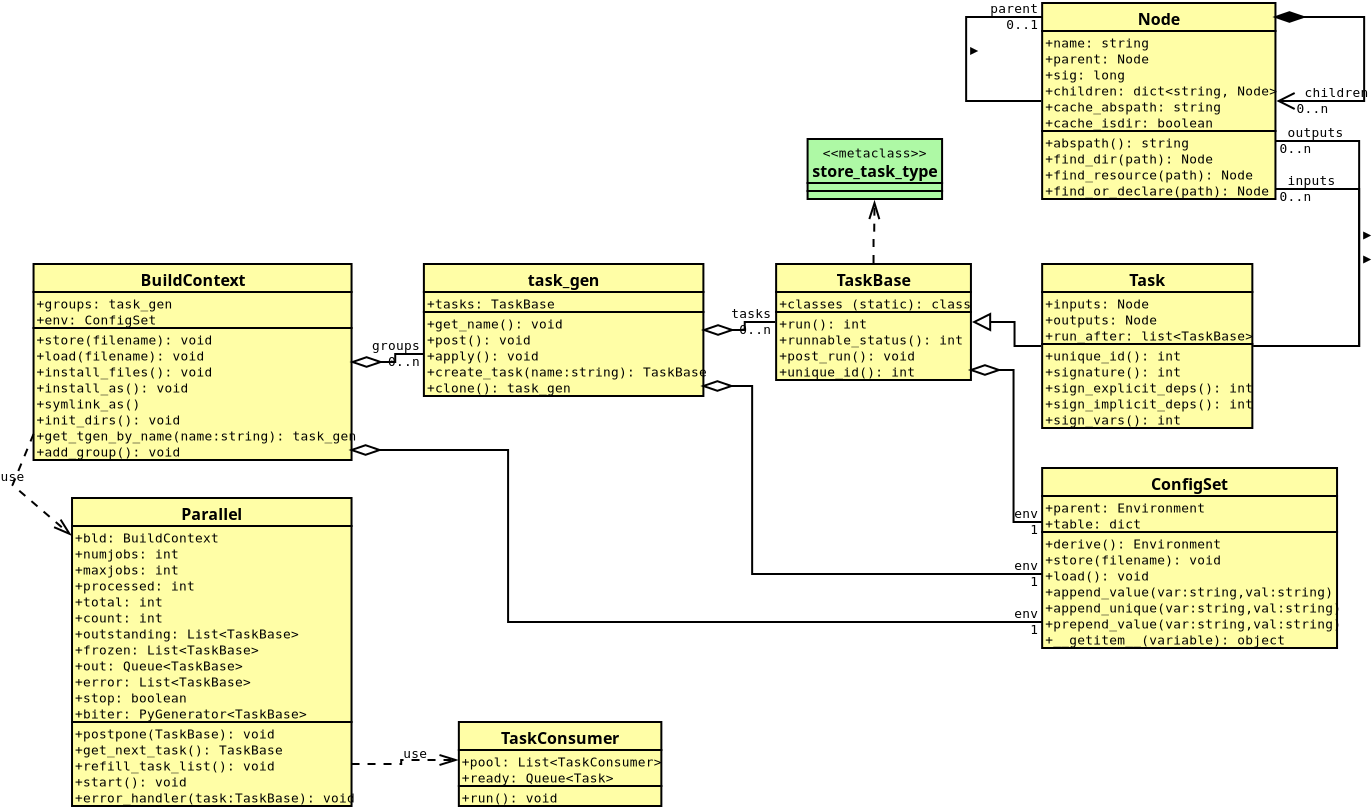 <?xml version="1.0" encoding="UTF-8"?>
<dia:diagram xmlns:dia="http://www.lysator.liu.se/~alla/dia/">
  <dia:layer name="Fondo" visible="true" active="true">
	<dia:object type="UML - Class" version="0" id="O0">
	  <dia:attribute name="obj_pos">
		<dia:point val="10.873,5.55"/>
	  </dia:attribute>
	  <dia:attribute name="obj_bb">
		<dia:rectangle val="10.822,5.5;26.823,15.4"/>
	  </dia:attribute>
	  <dia:attribute name="elem_corner">
		<dia:point val="10.873,5.55"/>
	  </dia:attribute>
	  <dia:attribute name="elem_width">
		<dia:real val="15.9"/>
	  </dia:attribute>
	  <dia:attribute name="elem_height">
		<dia:real val="9.8"/>
	  </dia:attribute>
	  <dia:attribute name="name">
		<dia:string>#BuildContext#</dia:string>
	  </dia:attribute>
	  <dia:attribute name="stereotype">
		<dia:string>##</dia:string>
	  </dia:attribute>
	  <dia:attribute name="comment">
		<dia:string>##</dia:string>
	  </dia:attribute>
	  <dia:attribute name="abstract">
		<dia:boolean val="false"/>
	  </dia:attribute>
	  <dia:attribute name="suppress_attributes">
		<dia:boolean val="false"/>
	  </dia:attribute>
	  <dia:attribute name="suppress_operations">
		<dia:boolean val="false"/>
	  </dia:attribute>
	  <dia:attribute name="visible_attributes">
		<dia:boolean val="true"/>
	  </dia:attribute>
	  <dia:attribute name="visible_operations">
		<dia:boolean val="true"/>
	  </dia:attribute>
	  <dia:attribute name="visible_comments">
		<dia:boolean val="false"/>
	  </dia:attribute>
	  <dia:attribute name="wrap_operations">
		<dia:boolean val="true"/>
	  </dia:attribute>
	  <dia:attribute name="wrap_after_char">
		<dia:int val="40"/>
	  </dia:attribute>
	  <dia:attribute name="comment_line_length">
		<dia:int val="17"/>
	  </dia:attribute>
	  <dia:attribute name="comment_tagging">
		<dia:boolean val="false"/>
	  </dia:attribute>
	  <dia:attribute name="line_width">
		<dia:real val="0.1"/>
	  </dia:attribute>
	  <dia:attribute name="line_color">
		<dia:color val="#000000"/>
	  </dia:attribute>
	  <dia:attribute name="fill_color">
		<dia:color val="#fffea6"/>
	  </dia:attribute>
	  <dia:attribute name="text_color">
		<dia:color val="#000000"/>
	  </dia:attribute>
	  <dia:attribute name="normal_font">
		<dia:font family="monospace" style="0" name="Courier"/>
	  </dia:attribute>
	  <dia:attribute name="abstract_font">
		<dia:font family="monospace" style="88" name="Courier-BoldOblique"/>
	  </dia:attribute>
	  <dia:attribute name="polymorphic_font">
		<dia:font family="monospace" style="8" name="Courier-Oblique"/>
	  </dia:attribute>
	  <dia:attribute name="classname_font">
		<dia:font family="sans" style="80" name="Helvetica-Bold"/>
	  </dia:attribute>
	  <dia:attribute name="abstract_classname_font">
		<dia:font family="sans" style="88" name="Helvetica-BoldOblique"/>
	  </dia:attribute>
	  <dia:attribute name="comment_font">
		<dia:font family="sans" style="8" name="Helvetica-Oblique"/>
	  </dia:attribute>
	  <dia:attribute name="normal_font_height">
		<dia:real val="0.8"/>
	  </dia:attribute>
	  <dia:attribute name="polymorphic_font_height">
		<dia:real val="0.8"/>
	  </dia:attribute>
	  <dia:attribute name="abstract_font_height">
		<dia:real val="0.8"/>
	  </dia:attribute>
	  <dia:attribute name="classname_font_height">
		<dia:real val="1"/>
	  </dia:attribute>
	  <dia:attribute name="abstract_classname_font_height">
		<dia:real val="1"/>
	  </dia:attribute>
	  <dia:attribute name="comment_font_height">
		<dia:real val="0.7"/>
	  </dia:attribute>
	  <dia:attribute name="attributes">
		<dia:composite type="umlattribute">
		  <dia:attribute name="name">
			<dia:string>#groups#</dia:string>
		  </dia:attribute>
		  <dia:attribute name="type">
			<dia:string>#task_gen#</dia:string>
		  </dia:attribute>
		  <dia:attribute name="value">
			<dia:string>##</dia:string>
		  </dia:attribute>
		  <dia:attribute name="comment">
			<dia:string>##</dia:string>
		  </dia:attribute>
		  <dia:attribute name="visibility">
			<dia:enum val="0"/>
		  </dia:attribute>
		  <dia:attribute name="abstract">
			<dia:boolean val="false"/>
		  </dia:attribute>
		  <dia:attribute name="class_scope">
			<dia:boolean val="false"/>
		  </dia:attribute>
		</dia:composite>
		<dia:composite type="umlattribute">
		  <dia:attribute name="name">
			<dia:string>#env#</dia:string>
		  </dia:attribute>
		  <dia:attribute name="type">
			<dia:string>#ConfigSet#</dia:string>
		  </dia:attribute>
		  <dia:attribute name="value">
			<dia:string>##</dia:string>
		  </dia:attribute>
		  <dia:attribute name="comment">
			<dia:string>##</dia:string>
		  </dia:attribute>
		  <dia:attribute name="visibility">
			<dia:enum val="0"/>
		  </dia:attribute>
		  <dia:attribute name="abstract">
			<dia:boolean val="false"/>
		  </dia:attribute>
		  <dia:attribute name="class_scope">
			<dia:boolean val="false"/>
		  </dia:attribute>
		</dia:composite>
	  </dia:attribute>
	  <dia:attribute name="operations">
		<dia:composite type="umloperation">
		  <dia:attribute name="name">
			<dia:string>#store#</dia:string>
		  </dia:attribute>
		  <dia:attribute name="stereotype">
			<dia:string>##</dia:string>
		  </dia:attribute>
		  <dia:attribute name="type">
			<dia:string>#void#</dia:string>
		  </dia:attribute>
		  <dia:attribute name="visibility">
			<dia:enum val="0"/>
		  </dia:attribute>
		  <dia:attribute name="comment">
			<dia:string>##</dia:string>
		  </dia:attribute>
		  <dia:attribute name="abstract">
			<dia:boolean val="false"/>
		  </dia:attribute>
		  <dia:attribute name="inheritance_type">
			<dia:enum val="2"/>
		  </dia:attribute>
		  <dia:attribute name="query">
			<dia:boolean val="false"/>
		  </dia:attribute>
		  <dia:attribute name="class_scope">
			<dia:boolean val="false"/>
		  </dia:attribute>
		  <dia:attribute name="parameters">
			<dia:composite type="umlparameter">
			  <dia:attribute name="name">
				<dia:string>#filename#</dia:string>
			  </dia:attribute>
			  <dia:attribute name="type">
				<dia:string>##</dia:string>
			  </dia:attribute>
			  <dia:attribute name="value">
				<dia:string>##</dia:string>
			  </dia:attribute>
			  <dia:attribute name="comment">
				<dia:string>##</dia:string>
			  </dia:attribute>
			  <dia:attribute name="kind">
				<dia:enum val="0"/>
			  </dia:attribute>
			</dia:composite>
		  </dia:attribute>
		</dia:composite>
		<dia:composite type="umloperation">
		  <dia:attribute name="name">
			<dia:string>#load#</dia:string>
		  </dia:attribute>
		  <dia:attribute name="stereotype">
			<dia:string>##</dia:string>
		  </dia:attribute>
		  <dia:attribute name="type">
			<dia:string>#void#</dia:string>
		  </dia:attribute>
		  <dia:attribute name="visibility">
			<dia:enum val="0"/>
		  </dia:attribute>
		  <dia:attribute name="comment">
			<dia:string>##</dia:string>
		  </dia:attribute>
		  <dia:attribute name="abstract">
			<dia:boolean val="false"/>
		  </dia:attribute>
		  <dia:attribute name="inheritance_type">
			<dia:enum val="2"/>
		  </dia:attribute>
		  <dia:attribute name="query">
			<dia:boolean val="false"/>
		  </dia:attribute>
		  <dia:attribute name="class_scope">
			<dia:boolean val="false"/>
		  </dia:attribute>
		  <dia:attribute name="parameters">
			<dia:composite type="umlparameter">
			  <dia:attribute name="name">
				<dia:string>#filename#</dia:string>
			  </dia:attribute>
			  <dia:attribute name="type">
				<dia:string>##</dia:string>
			  </dia:attribute>
			  <dia:attribute name="value">
				<dia:string>##</dia:string>
			  </dia:attribute>
			  <dia:attribute name="comment">
				<dia:string>##</dia:string>
			  </dia:attribute>
			  <dia:attribute name="kind">
				<dia:enum val="0"/>
			  </dia:attribute>
			</dia:composite>
		  </dia:attribute>
		</dia:composite>
		<dia:composite type="umloperation">
		  <dia:attribute name="name">
			<dia:string>#install_files#</dia:string>
		  </dia:attribute>
		  <dia:attribute name="stereotype">
			<dia:string>##</dia:string>
		  </dia:attribute>
		  <dia:attribute name="type">
			<dia:string>#void#</dia:string>
		  </dia:attribute>
		  <dia:attribute name="visibility">
			<dia:enum val="0"/>
		  </dia:attribute>
		  <dia:attribute name="comment">
			<dia:string>##</dia:string>
		  </dia:attribute>
		  <dia:attribute name="abstract">
			<dia:boolean val="false"/>
		  </dia:attribute>
		  <dia:attribute name="inheritance_type">
			<dia:enum val="2"/>
		  </dia:attribute>
		  <dia:attribute name="query">
			<dia:boolean val="false"/>
		  </dia:attribute>
		  <dia:attribute name="class_scope">
			<dia:boolean val="false"/>
		  </dia:attribute>
		  <dia:attribute name="parameters"/>
		</dia:composite>
		<dia:composite type="umloperation">
		  <dia:attribute name="name">
			<dia:string>#install_as#</dia:string>
		  </dia:attribute>
		  <dia:attribute name="stereotype">
			<dia:string>##</dia:string>
		  </dia:attribute>
		  <dia:attribute name="type">
			<dia:string>#void#</dia:string>
		  </dia:attribute>
		  <dia:attribute name="visibility">
			<dia:enum val="0"/>
		  </dia:attribute>
		  <dia:attribute name="comment">
			<dia:string>##</dia:string>
		  </dia:attribute>
		  <dia:attribute name="abstract">
			<dia:boolean val="false"/>
		  </dia:attribute>
		  <dia:attribute name="inheritance_type">
			<dia:enum val="2"/>
		  </dia:attribute>
		  <dia:attribute name="query">
			<dia:boolean val="false"/>
		  </dia:attribute>
		  <dia:attribute name="class_scope">
			<dia:boolean val="false"/>
		  </dia:attribute>
		  <dia:attribute name="parameters"/>
		</dia:composite>
		<dia:composite type="umloperation">
		  <dia:attribute name="name">
			<dia:string>#symlink_as#</dia:string>
		  </dia:attribute>
		  <dia:attribute name="stereotype">
			<dia:string>##</dia:string>
		  </dia:attribute>
		  <dia:attribute name="type">
			<dia:string>##</dia:string>
		  </dia:attribute>
		  <dia:attribute name="visibility">
			<dia:enum val="0"/>
		  </dia:attribute>
		  <dia:attribute name="comment">
			<dia:string>##</dia:string>
		  </dia:attribute>
		  <dia:attribute name="abstract">
			<dia:boolean val="false"/>
		  </dia:attribute>
		  <dia:attribute name="inheritance_type">
			<dia:enum val="2"/>
		  </dia:attribute>
		  <dia:attribute name="query">
			<dia:boolean val="false"/>
		  </dia:attribute>
		  <dia:attribute name="class_scope">
			<dia:boolean val="false"/>
		  </dia:attribute>
		  <dia:attribute name="parameters"/>
		</dia:composite>
		<dia:composite type="umloperation">
		  <dia:attribute name="name">
			<dia:string>#init_dirs#</dia:string>
		  </dia:attribute>
		  <dia:attribute name="stereotype">
			<dia:string>##</dia:string>
		  </dia:attribute>
		  <dia:attribute name="type">
			<dia:string>#void#</dia:string>
		  </dia:attribute>
		  <dia:attribute name="visibility">
			<dia:enum val="0"/>
		  </dia:attribute>
		  <dia:attribute name="comment">
			<dia:string>##</dia:string>
		  </dia:attribute>
		  <dia:attribute name="abstract">
			<dia:boolean val="false"/>
		  </dia:attribute>
		  <dia:attribute name="inheritance_type">
			<dia:enum val="2"/>
		  </dia:attribute>
		  <dia:attribute name="query">
			<dia:boolean val="false"/>
		  </dia:attribute>
		  <dia:attribute name="class_scope">
			<dia:boolean val="false"/>
		  </dia:attribute>
		  <dia:attribute name="parameters"/>
		</dia:composite>
		<dia:composite type="umloperation">
		  <dia:attribute name="name">
			<dia:string>#get_tgen_by_name#</dia:string>
		  </dia:attribute>
		  <dia:attribute name="stereotype">
			<dia:string>##</dia:string>
		  </dia:attribute>
		  <dia:attribute name="type">
			<dia:string>#task_gen#</dia:string>
		  </dia:attribute>
		  <dia:attribute name="visibility">
			<dia:enum val="0"/>
		  </dia:attribute>
		  <dia:attribute name="comment">
			<dia:string>##</dia:string>
		  </dia:attribute>
		  <dia:attribute name="abstract">
			<dia:boolean val="false"/>
		  </dia:attribute>
		  <dia:attribute name="inheritance_type">
			<dia:enum val="2"/>
		  </dia:attribute>
		  <dia:attribute name="query">
			<dia:boolean val="false"/>
		  </dia:attribute>
		  <dia:attribute name="class_scope">
			<dia:boolean val="false"/>
		  </dia:attribute>
		  <dia:attribute name="parameters">
			<dia:composite type="umlparameter">
			  <dia:attribute name="name">
				<dia:string>#name#</dia:string>
			  </dia:attribute>
			  <dia:attribute name="type">
				<dia:string>#string#</dia:string>
			  </dia:attribute>
			  <dia:attribute name="value">
				<dia:string>##</dia:string>
			  </dia:attribute>
			  <dia:attribute name="comment">
				<dia:string>##</dia:string>
			  </dia:attribute>
			  <dia:attribute name="kind">
				<dia:enum val="0"/>
			  </dia:attribute>
			</dia:composite>
		  </dia:attribute>
		</dia:composite>
		<dia:composite type="umloperation">
		  <dia:attribute name="name">
			<dia:string>#add_group#</dia:string>
		  </dia:attribute>
		  <dia:attribute name="stereotype">
			<dia:string>##</dia:string>
		  </dia:attribute>
		  <dia:attribute name="type">
			<dia:string>#void#</dia:string>
		  </dia:attribute>
		  <dia:attribute name="visibility">
			<dia:enum val="0"/>
		  </dia:attribute>
		  <dia:attribute name="comment">
			<dia:string>##</dia:string>
		  </dia:attribute>
		  <dia:attribute name="abstract">
			<dia:boolean val="false"/>
		  </dia:attribute>
		  <dia:attribute name="inheritance_type">
			<dia:enum val="2"/>
		  </dia:attribute>
		  <dia:attribute name="query">
			<dia:boolean val="false"/>
		  </dia:attribute>
		  <dia:attribute name="class_scope">
			<dia:boolean val="false"/>
		  </dia:attribute>
		  <dia:attribute name="parameters"/>
		</dia:composite>
	  </dia:attribute>
	  <dia:attribute name="template">
		<dia:boolean val="false"/>
	  </dia:attribute>
	  <dia:attribute name="templates"/>
	</dia:object>
	<dia:object type="UML - Class" version="0" id="O1">
	  <dia:attribute name="obj_pos">
		<dia:point val="61.303,15.75"/>
	  </dia:attribute>
	  <dia:attribute name="obj_bb">
		<dia:rectangle val="61.253,15.7;76.098,24.8"/>
	  </dia:attribute>
	  <dia:attribute name="elem_corner">
		<dia:point val="61.303,15.75"/>
	  </dia:attribute>
	  <dia:attribute name="elem_width">
		<dia:real val="14.745"/>
	  </dia:attribute>
	  <dia:attribute name="elem_height">
		<dia:real val="9"/>
	  </dia:attribute>
	  <dia:attribute name="name">
		<dia:string>#ConfigSet#</dia:string>
	  </dia:attribute>
	  <dia:attribute name="stereotype">
		<dia:string>##</dia:string>
	  </dia:attribute>
	  <dia:attribute name="comment">
		<dia:string>##</dia:string>
	  </dia:attribute>
	  <dia:attribute name="abstract">
		<dia:boolean val="false"/>
	  </dia:attribute>
	  <dia:attribute name="suppress_attributes">
		<dia:boolean val="false"/>
	  </dia:attribute>
	  <dia:attribute name="suppress_operations">
		<dia:boolean val="false"/>
	  </dia:attribute>
	  <dia:attribute name="visible_attributes">
		<dia:boolean val="true"/>
	  </dia:attribute>
	  <dia:attribute name="visible_operations">
		<dia:boolean val="true"/>
	  </dia:attribute>
	  <dia:attribute name="visible_comments">
		<dia:boolean val="false"/>
	  </dia:attribute>
	  <dia:attribute name="wrap_operations">
		<dia:boolean val="true"/>
	  </dia:attribute>
	  <dia:attribute name="wrap_after_char">
		<dia:int val="40"/>
	  </dia:attribute>
	  <dia:attribute name="comment_line_length">
		<dia:int val="17"/>
	  </dia:attribute>
	  <dia:attribute name="comment_tagging">
		<dia:boolean val="false"/>
	  </dia:attribute>
	  <dia:attribute name="line_width">
		<dia:real val="0.1"/>
	  </dia:attribute>
	  <dia:attribute name="line_color">
		<dia:color val="#000000"/>
	  </dia:attribute>
	  <dia:attribute name="fill_color">
		<dia:color val="#fffea6"/>
	  </dia:attribute>
	  <dia:attribute name="text_color">
		<dia:color val="#000000"/>
	  </dia:attribute>
	  <dia:attribute name="normal_font">
		<dia:font family="monospace" style="0" name="Courier"/>
	  </dia:attribute>
	  <dia:attribute name="abstract_font">
		<dia:font family="monospace" style="88" name="Courier-BoldOblique"/>
	  </dia:attribute>
	  <dia:attribute name="polymorphic_font">
		<dia:font family="monospace" style="8" name="Courier-Oblique"/>
	  </dia:attribute>
	  <dia:attribute name="classname_font">
		<dia:font family="sans" style="80" name="Helvetica-Bold"/>
	  </dia:attribute>
	  <dia:attribute name="abstract_classname_font">
		<dia:font family="sans" style="88" name="Helvetica-BoldOblique"/>
	  </dia:attribute>
	  <dia:attribute name="comment_font">
		<dia:font family="sans" style="8" name="Helvetica-Oblique"/>
	  </dia:attribute>
	  <dia:attribute name="normal_font_height">
		<dia:real val="0.8"/>
	  </dia:attribute>
	  <dia:attribute name="polymorphic_font_height">
		<dia:real val="0.8"/>
	  </dia:attribute>
	  <dia:attribute name="abstract_font_height">
		<dia:real val="0.8"/>
	  </dia:attribute>
	  <dia:attribute name="classname_font_height">
		<dia:real val="1"/>
	  </dia:attribute>
	  <dia:attribute name="abstract_classname_font_height">
		<dia:real val="1"/>
	  </dia:attribute>
	  <dia:attribute name="comment_font_height">
		<dia:real val="0.7"/>
	  </dia:attribute>
	  <dia:attribute name="attributes">
		<dia:composite type="umlattribute">
		  <dia:attribute name="name">
			<dia:string>#parent#</dia:string>
		  </dia:attribute>
		  <dia:attribute name="type">
			<dia:string>#Environment#</dia:string>
		  </dia:attribute>
		  <dia:attribute name="value">
			<dia:string>##</dia:string>
		  </dia:attribute>
		  <dia:attribute name="comment">
			<dia:string>##</dia:string>
		  </dia:attribute>
		  <dia:attribute name="visibility">
			<dia:enum val="0"/>
		  </dia:attribute>
		  <dia:attribute name="abstract">
			<dia:boolean val="false"/>
		  </dia:attribute>
		  <dia:attribute name="class_scope">
			<dia:boolean val="false"/>
		  </dia:attribute>
		</dia:composite>
		<dia:composite type="umlattribute">
		  <dia:attribute name="name">
			<dia:string>#table#</dia:string>
		  </dia:attribute>
		  <dia:attribute name="type">
			<dia:string>#dict#</dia:string>
		  </dia:attribute>
		  <dia:attribute name="value">
			<dia:string>##</dia:string>
		  </dia:attribute>
		  <dia:attribute name="comment">
			<dia:string>##</dia:string>
		  </dia:attribute>
		  <dia:attribute name="visibility">
			<dia:enum val="0"/>
		  </dia:attribute>
		  <dia:attribute name="abstract">
			<dia:boolean val="false"/>
		  </dia:attribute>
		  <dia:attribute name="class_scope">
			<dia:boolean val="false"/>
		  </dia:attribute>
		</dia:composite>
	  </dia:attribute>
	  <dia:attribute name="operations">
		<dia:composite type="umloperation">
		  <dia:attribute name="name">
			<dia:string>#derive#</dia:string>
		  </dia:attribute>
		  <dia:attribute name="stereotype">
			<dia:string>##</dia:string>
		  </dia:attribute>
		  <dia:attribute name="type">
			<dia:string>#Environment#</dia:string>
		  </dia:attribute>
		  <dia:attribute name="visibility">
			<dia:enum val="0"/>
		  </dia:attribute>
		  <dia:attribute name="comment">
			<dia:string>##</dia:string>
		  </dia:attribute>
		  <dia:attribute name="abstract">
			<dia:boolean val="false"/>
		  </dia:attribute>
		  <dia:attribute name="inheritance_type">
			<dia:enum val="2"/>
		  </dia:attribute>
		  <dia:attribute name="query">
			<dia:boolean val="false"/>
		  </dia:attribute>
		  <dia:attribute name="class_scope">
			<dia:boolean val="false"/>
		  </dia:attribute>
		  <dia:attribute name="parameters"/>
		</dia:composite>
		<dia:composite type="umloperation">
		  <dia:attribute name="name">
			<dia:string>#store#</dia:string>
		  </dia:attribute>
		  <dia:attribute name="stereotype">
			<dia:string>##</dia:string>
		  </dia:attribute>
		  <dia:attribute name="type">
			<dia:string>#void#</dia:string>
		  </dia:attribute>
		  <dia:attribute name="visibility">
			<dia:enum val="0"/>
		  </dia:attribute>
		  <dia:attribute name="comment">
			<dia:string>##</dia:string>
		  </dia:attribute>
		  <dia:attribute name="abstract">
			<dia:boolean val="false"/>
		  </dia:attribute>
		  <dia:attribute name="inheritance_type">
			<dia:enum val="2"/>
		  </dia:attribute>
		  <dia:attribute name="query">
			<dia:boolean val="false"/>
		  </dia:attribute>
		  <dia:attribute name="class_scope">
			<dia:boolean val="false"/>
		  </dia:attribute>
		  <dia:attribute name="parameters">
			<dia:composite type="umlparameter">
			  <dia:attribute name="name">
				<dia:string>#filename#</dia:string>
			  </dia:attribute>
			  <dia:attribute name="type">
				<dia:string>##</dia:string>
			  </dia:attribute>
			  <dia:attribute name="value">
				<dia:string>##</dia:string>
			  </dia:attribute>
			  <dia:attribute name="comment">
				<dia:string>##</dia:string>
			  </dia:attribute>
			  <dia:attribute name="kind">
				<dia:enum val="0"/>
			  </dia:attribute>
			</dia:composite>
		  </dia:attribute>
		</dia:composite>
		<dia:composite type="umloperation">
		  <dia:attribute name="name">
			<dia:string>#load#</dia:string>
		  </dia:attribute>
		  <dia:attribute name="stereotype">
			<dia:string>##</dia:string>
		  </dia:attribute>
		  <dia:attribute name="type">
			<dia:string>#void#</dia:string>
		  </dia:attribute>
		  <dia:attribute name="visibility">
			<dia:enum val="0"/>
		  </dia:attribute>
		  <dia:attribute name="comment">
			<dia:string>##</dia:string>
		  </dia:attribute>
		  <dia:attribute name="abstract">
			<dia:boolean val="false"/>
		  </dia:attribute>
		  <dia:attribute name="inheritance_type">
			<dia:enum val="2"/>
		  </dia:attribute>
		  <dia:attribute name="query">
			<dia:boolean val="false"/>
		  </dia:attribute>
		  <dia:attribute name="class_scope">
			<dia:boolean val="false"/>
		  </dia:attribute>
		  <dia:attribute name="parameters"/>
		</dia:composite>
		<dia:composite type="umloperation">
		  <dia:attribute name="name">
			<dia:string>#append_value#</dia:string>
		  </dia:attribute>
		  <dia:attribute name="stereotype">
			<dia:string>##</dia:string>
		  </dia:attribute>
		  <dia:attribute name="type">
			<dia:string>##</dia:string>
		  </dia:attribute>
		  <dia:attribute name="visibility">
			<dia:enum val="0"/>
		  </dia:attribute>
		  <dia:attribute name="comment">
			<dia:string>##</dia:string>
		  </dia:attribute>
		  <dia:attribute name="abstract">
			<dia:boolean val="false"/>
		  </dia:attribute>
		  <dia:attribute name="inheritance_type">
			<dia:enum val="2"/>
		  </dia:attribute>
		  <dia:attribute name="query">
			<dia:boolean val="false"/>
		  </dia:attribute>
		  <dia:attribute name="class_scope">
			<dia:boolean val="false"/>
		  </dia:attribute>
		  <dia:attribute name="parameters">
			<dia:composite type="umlparameter">
			  <dia:attribute name="name">
				<dia:string>#var#</dia:string>
			  </dia:attribute>
			  <dia:attribute name="type">
				<dia:string>#string#</dia:string>
			  </dia:attribute>
			  <dia:attribute name="value">
				<dia:string>##</dia:string>
			  </dia:attribute>
			  <dia:attribute name="comment">
				<dia:string>##</dia:string>
			  </dia:attribute>
			  <dia:attribute name="kind">
				<dia:enum val="0"/>
			  </dia:attribute>
			</dia:composite>
			<dia:composite type="umlparameter">
			  <dia:attribute name="name">
				<dia:string>#val#</dia:string>
			  </dia:attribute>
			  <dia:attribute name="type">
				<dia:string>#string#</dia:string>
			  </dia:attribute>
			  <dia:attribute name="value">
				<dia:string>##</dia:string>
			  </dia:attribute>
			  <dia:attribute name="comment">
				<dia:string>##</dia:string>
			  </dia:attribute>
			  <dia:attribute name="kind">
				<dia:enum val="0"/>
			  </dia:attribute>
			</dia:composite>
		  </dia:attribute>
		</dia:composite>
		<dia:composite type="umloperation">
		  <dia:attribute name="name">
			<dia:string>#append_unique#</dia:string>
		  </dia:attribute>
		  <dia:attribute name="stereotype">
			<dia:string>##</dia:string>
		  </dia:attribute>
		  <dia:attribute name="type">
			<dia:string>##</dia:string>
		  </dia:attribute>
		  <dia:attribute name="visibility">
			<dia:enum val="0"/>
		  </dia:attribute>
		  <dia:attribute name="comment">
			<dia:string>##</dia:string>
		  </dia:attribute>
		  <dia:attribute name="abstract">
			<dia:boolean val="false"/>
		  </dia:attribute>
		  <dia:attribute name="inheritance_type">
			<dia:enum val="2"/>
		  </dia:attribute>
		  <dia:attribute name="query">
			<dia:boolean val="false"/>
		  </dia:attribute>
		  <dia:attribute name="class_scope">
			<dia:boolean val="false"/>
		  </dia:attribute>
		  <dia:attribute name="parameters">
			<dia:composite type="umlparameter">
			  <dia:attribute name="name">
				<dia:string>#var#</dia:string>
			  </dia:attribute>
			  <dia:attribute name="type">
				<dia:string>#string#</dia:string>
			  </dia:attribute>
			  <dia:attribute name="value">
				<dia:string>##</dia:string>
			  </dia:attribute>
			  <dia:attribute name="comment">
				<dia:string>##</dia:string>
			  </dia:attribute>
			  <dia:attribute name="kind">
				<dia:enum val="0"/>
			  </dia:attribute>
			</dia:composite>
			<dia:composite type="umlparameter">
			  <dia:attribute name="name">
				<dia:string>#val#</dia:string>
			  </dia:attribute>
			  <dia:attribute name="type">
				<dia:string>#string#</dia:string>
			  </dia:attribute>
			  <dia:attribute name="value">
				<dia:string>##</dia:string>
			  </dia:attribute>
			  <dia:attribute name="comment">
				<dia:string>##</dia:string>
			  </dia:attribute>
			  <dia:attribute name="kind">
				<dia:enum val="0"/>
			  </dia:attribute>
			</dia:composite>
		  </dia:attribute>
		</dia:composite>
		<dia:composite type="umloperation">
		  <dia:attribute name="name">
			<dia:string>#prepend_value#</dia:string>
		  </dia:attribute>
		  <dia:attribute name="stereotype">
			<dia:string>##</dia:string>
		  </dia:attribute>
		  <dia:attribute name="type">
			<dia:string>##</dia:string>
		  </dia:attribute>
		  <dia:attribute name="visibility">
			<dia:enum val="0"/>
		  </dia:attribute>
		  <dia:attribute name="comment">
			<dia:string>##</dia:string>
		  </dia:attribute>
		  <dia:attribute name="abstract">
			<dia:boolean val="false"/>
		  </dia:attribute>
		  <dia:attribute name="inheritance_type">
			<dia:enum val="2"/>
		  </dia:attribute>
		  <dia:attribute name="query">
			<dia:boolean val="false"/>
		  </dia:attribute>
		  <dia:attribute name="class_scope">
			<dia:boolean val="false"/>
		  </dia:attribute>
		  <dia:attribute name="parameters">
			<dia:composite type="umlparameter">
			  <dia:attribute name="name">
				<dia:string>#var#</dia:string>
			  </dia:attribute>
			  <dia:attribute name="type">
				<dia:string>#string#</dia:string>
			  </dia:attribute>
			  <dia:attribute name="value">
				<dia:string>##</dia:string>
			  </dia:attribute>
			  <dia:attribute name="comment">
				<dia:string>##</dia:string>
			  </dia:attribute>
			  <dia:attribute name="kind">
				<dia:enum val="0"/>
			  </dia:attribute>
			</dia:composite>
			<dia:composite type="umlparameter">
			  <dia:attribute name="name">
				<dia:string>#val#</dia:string>
			  </dia:attribute>
			  <dia:attribute name="type">
				<dia:string>#string#</dia:string>
			  </dia:attribute>
			  <dia:attribute name="value">
				<dia:string>##</dia:string>
			  </dia:attribute>
			  <dia:attribute name="comment">
				<dia:string>##</dia:string>
			  </dia:attribute>
			  <dia:attribute name="kind">
				<dia:enum val="0"/>
			  </dia:attribute>
			</dia:composite>
		  </dia:attribute>
		</dia:composite>
		<dia:composite type="umloperation">
		  <dia:attribute name="name">
			<dia:string>#__getitem__#</dia:string>
		  </dia:attribute>
		  <dia:attribute name="stereotype">
			<dia:string>##</dia:string>
		  </dia:attribute>
		  <dia:attribute name="type">
			<dia:string>#object#</dia:string>
		  </dia:attribute>
		  <dia:attribute name="visibility">
			<dia:enum val="0"/>
		  </dia:attribute>
		  <dia:attribute name="comment">
			<dia:string>##</dia:string>
		  </dia:attribute>
		  <dia:attribute name="abstract">
			<dia:boolean val="false"/>
		  </dia:attribute>
		  <dia:attribute name="inheritance_type">
			<dia:enum val="2"/>
		  </dia:attribute>
		  <dia:attribute name="query">
			<dia:boolean val="false"/>
		  </dia:attribute>
		  <dia:attribute name="class_scope">
			<dia:boolean val="false"/>
		  </dia:attribute>
		  <dia:attribute name="parameters">
			<dia:composite type="umlparameter">
			  <dia:attribute name="name">
				<dia:string>#variable#</dia:string>
			  </dia:attribute>
			  <dia:attribute name="type">
				<dia:string>##</dia:string>
			  </dia:attribute>
			  <dia:attribute name="value">
				<dia:string>##</dia:string>
			  </dia:attribute>
			  <dia:attribute name="comment">
				<dia:string>##</dia:string>
			  </dia:attribute>
			  <dia:attribute name="kind">
				<dia:enum val="0"/>
			  </dia:attribute>
			</dia:composite>
		  </dia:attribute>
		</dia:composite>
	  </dia:attribute>
	  <dia:attribute name="template">
		<dia:boolean val="false"/>
	  </dia:attribute>
	  <dia:attribute name="templates"/>
	</dia:object>
	<dia:object type="UML - Class" version="0" id="O2">
	  <dia:attribute name="obj_pos">
		<dia:point val="30.39,5.55"/>
	  </dia:attribute>
	  <dia:attribute name="obj_bb">
		<dia:rectangle val="30.34,5.5;44.415,12.2"/>
	  </dia:attribute>
	  <dia:attribute name="elem_corner">
		<dia:point val="30.39,5.55"/>
	  </dia:attribute>
	  <dia:attribute name="elem_width">
		<dia:real val="13.975"/>
	  </dia:attribute>
	  <dia:attribute name="elem_height">
		<dia:real val="6.6"/>
	  </dia:attribute>
	  <dia:attribute name="name">
		<dia:string>#task_gen#</dia:string>
	  </dia:attribute>
	  <dia:attribute name="stereotype">
		<dia:string>##</dia:string>
	  </dia:attribute>
	  <dia:attribute name="comment">
		<dia:string>##</dia:string>
	  </dia:attribute>
	  <dia:attribute name="abstract">
		<dia:boolean val="false"/>
	  </dia:attribute>
	  <dia:attribute name="suppress_attributes">
		<dia:boolean val="false"/>
	  </dia:attribute>
	  <dia:attribute name="suppress_operations">
		<dia:boolean val="false"/>
	  </dia:attribute>
	  <dia:attribute name="visible_attributes">
		<dia:boolean val="true"/>
	  </dia:attribute>
	  <dia:attribute name="visible_operations">
		<dia:boolean val="true"/>
	  </dia:attribute>
	  <dia:attribute name="visible_comments">
		<dia:boolean val="false"/>
	  </dia:attribute>
	  <dia:attribute name="wrap_operations">
		<dia:boolean val="true"/>
	  </dia:attribute>
	  <dia:attribute name="wrap_after_char">
		<dia:int val="40"/>
	  </dia:attribute>
	  <dia:attribute name="comment_line_length">
		<dia:int val="17"/>
	  </dia:attribute>
	  <dia:attribute name="comment_tagging">
		<dia:boolean val="false"/>
	  </dia:attribute>
	  <dia:attribute name="line_width">
		<dia:real val="0.1"/>
	  </dia:attribute>
	  <dia:attribute name="line_color">
		<dia:color val="#000000"/>
	  </dia:attribute>
	  <dia:attribute name="fill_color">
		<dia:color val="#fffea6"/>
	  </dia:attribute>
	  <dia:attribute name="text_color">
		<dia:color val="#000000"/>
	  </dia:attribute>
	  <dia:attribute name="normal_font">
		<dia:font family="monospace" style="0" name="Courier"/>
	  </dia:attribute>
	  <dia:attribute name="abstract_font">
		<dia:font family="monospace" style="88" name="Courier-BoldOblique"/>
	  </dia:attribute>
	  <dia:attribute name="polymorphic_font">
		<dia:font family="monospace" style="8" name="Courier-Oblique"/>
	  </dia:attribute>
	  <dia:attribute name="classname_font">
		<dia:font family="sans" style="80" name="Helvetica-Bold"/>
	  </dia:attribute>
	  <dia:attribute name="abstract_classname_font">
		<dia:font family="sans" style="88" name="Helvetica-BoldOblique"/>
	  </dia:attribute>
	  <dia:attribute name="comment_font">
		<dia:font family="sans" style="8" name="Helvetica-Oblique"/>
	  </dia:attribute>
	  <dia:attribute name="normal_font_height">
		<dia:real val="0.8"/>
	  </dia:attribute>
	  <dia:attribute name="polymorphic_font_height">
		<dia:real val="0.8"/>
	  </dia:attribute>
	  <dia:attribute name="abstract_font_height">
		<dia:real val="0.8"/>
	  </dia:attribute>
	  <dia:attribute name="classname_font_height">
		<dia:real val="1"/>
	  </dia:attribute>
	  <dia:attribute name="abstract_classname_font_height">
		<dia:real val="1"/>
	  </dia:attribute>
	  <dia:attribute name="comment_font_height">
		<dia:real val="0.7"/>
	  </dia:attribute>
	  <dia:attribute name="attributes">
		<dia:composite type="umlattribute">
		  <dia:attribute name="name">
			<dia:string>#tasks#</dia:string>
		  </dia:attribute>
		  <dia:attribute name="type">
			<dia:string>#TaskBase#</dia:string>
		  </dia:attribute>
		  <dia:attribute name="value">
			<dia:string>##</dia:string>
		  </dia:attribute>
		  <dia:attribute name="comment">
			<dia:string>##</dia:string>
		  </dia:attribute>
		  <dia:attribute name="visibility">
			<dia:enum val="0"/>
		  </dia:attribute>
		  <dia:attribute name="abstract">
			<dia:boolean val="false"/>
		  </dia:attribute>
		  <dia:attribute name="class_scope">
			<dia:boolean val="false"/>
		  </dia:attribute>
		</dia:composite>
	  </dia:attribute>
	  <dia:attribute name="operations">
		<dia:composite type="umloperation">
		  <dia:attribute name="name">
			<dia:string>#get_name#</dia:string>
		  </dia:attribute>
		  <dia:attribute name="stereotype">
			<dia:string>##</dia:string>
		  </dia:attribute>
		  <dia:attribute name="type">
			<dia:string>#void#</dia:string>
		  </dia:attribute>
		  <dia:attribute name="visibility">
			<dia:enum val="0"/>
		  </dia:attribute>
		  <dia:attribute name="comment">
			<dia:string>##</dia:string>
		  </dia:attribute>
		  <dia:attribute name="abstract">
			<dia:boolean val="false"/>
		  </dia:attribute>
		  <dia:attribute name="inheritance_type">
			<dia:enum val="2"/>
		  </dia:attribute>
		  <dia:attribute name="query">
			<dia:boolean val="false"/>
		  </dia:attribute>
		  <dia:attribute name="class_scope">
			<dia:boolean val="false"/>
		  </dia:attribute>
		  <dia:attribute name="parameters"/>
		</dia:composite>
		<dia:composite type="umloperation">
		  <dia:attribute name="name">
			<dia:string>#post#</dia:string>
		  </dia:attribute>
		  <dia:attribute name="stereotype">
			<dia:string>##</dia:string>
		  </dia:attribute>
		  <dia:attribute name="type">
			<dia:string>#void#</dia:string>
		  </dia:attribute>
		  <dia:attribute name="visibility">
			<dia:enum val="0"/>
		  </dia:attribute>
		  <dia:attribute name="comment">
			<dia:string>##</dia:string>
		  </dia:attribute>
		  <dia:attribute name="abstract">
			<dia:boolean val="false"/>
		  </dia:attribute>
		  <dia:attribute name="inheritance_type">
			<dia:enum val="2"/>
		  </dia:attribute>
		  <dia:attribute name="query">
			<dia:boolean val="false"/>
		  </dia:attribute>
		  <dia:attribute name="class_scope">
			<dia:boolean val="false"/>
		  </dia:attribute>
		  <dia:attribute name="parameters"/>
		</dia:composite>
		<dia:composite type="umloperation">
		  <dia:attribute name="name">
			<dia:string>#apply#</dia:string>
		  </dia:attribute>
		  <dia:attribute name="stereotype">
			<dia:string>##</dia:string>
		  </dia:attribute>
		  <dia:attribute name="type">
			<dia:string>#void#</dia:string>
		  </dia:attribute>
		  <dia:attribute name="visibility">
			<dia:enum val="0"/>
		  </dia:attribute>
		  <dia:attribute name="comment">
			<dia:string>##</dia:string>
		  </dia:attribute>
		  <dia:attribute name="abstract">
			<dia:boolean val="false"/>
		  </dia:attribute>
		  <dia:attribute name="inheritance_type">
			<dia:enum val="2"/>
		  </dia:attribute>
		  <dia:attribute name="query">
			<dia:boolean val="false"/>
		  </dia:attribute>
		  <dia:attribute name="class_scope">
			<dia:boolean val="false"/>
		  </dia:attribute>
		  <dia:attribute name="parameters"/>
		</dia:composite>
		<dia:composite type="umloperation">
		  <dia:attribute name="name">
			<dia:string>#create_task#</dia:string>
		  </dia:attribute>
		  <dia:attribute name="stereotype">
			<dia:string>##</dia:string>
		  </dia:attribute>
		  <dia:attribute name="type">
			<dia:string>#TaskBase#</dia:string>
		  </dia:attribute>
		  <dia:attribute name="visibility">
			<dia:enum val="0"/>
		  </dia:attribute>
		  <dia:attribute name="comment">
			<dia:string>##</dia:string>
		  </dia:attribute>
		  <dia:attribute name="abstract">
			<dia:boolean val="false"/>
		  </dia:attribute>
		  <dia:attribute name="inheritance_type">
			<dia:enum val="2"/>
		  </dia:attribute>
		  <dia:attribute name="query">
			<dia:boolean val="false"/>
		  </dia:attribute>
		  <dia:attribute name="class_scope">
			<dia:boolean val="false"/>
		  </dia:attribute>
		  <dia:attribute name="parameters">
			<dia:composite type="umlparameter">
			  <dia:attribute name="name">
				<dia:string>#name#</dia:string>
			  </dia:attribute>
			  <dia:attribute name="type">
				<dia:string>#string#</dia:string>
			  </dia:attribute>
			  <dia:attribute name="value">
				<dia:string>##</dia:string>
			  </dia:attribute>
			  <dia:attribute name="comment">
				<dia:string>##</dia:string>
			  </dia:attribute>
			  <dia:attribute name="kind">
				<dia:enum val="0"/>
			  </dia:attribute>
			</dia:composite>
		  </dia:attribute>
		</dia:composite>
		<dia:composite type="umloperation">
		  <dia:attribute name="name">
			<dia:string>#clone#</dia:string>
		  </dia:attribute>
		  <dia:attribute name="stereotype">
			<dia:string>##</dia:string>
		  </dia:attribute>
		  <dia:attribute name="type">
			<dia:string>#task_gen#</dia:string>
		  </dia:attribute>
		  <dia:attribute name="visibility">
			<dia:enum val="0"/>
		  </dia:attribute>
		  <dia:attribute name="comment">
			<dia:string>##</dia:string>
		  </dia:attribute>
		  <dia:attribute name="abstract">
			<dia:boolean val="false"/>
		  </dia:attribute>
		  <dia:attribute name="inheritance_type">
			<dia:enum val="2"/>
		  </dia:attribute>
		  <dia:attribute name="query">
			<dia:boolean val="false"/>
		  </dia:attribute>
		  <dia:attribute name="class_scope">
			<dia:boolean val="false"/>
		  </dia:attribute>
		  <dia:attribute name="parameters"/>
		</dia:composite>
	  </dia:attribute>
	  <dia:attribute name="template">
		<dia:boolean val="false"/>
	  </dia:attribute>
	  <dia:attribute name="templates"/>
	</dia:object>
	<dia:object type="UML - Class" version="0" id="O3">
	  <dia:attribute name="obj_pos">
		<dia:point val="12.797,17.25"/>
	  </dia:attribute>
	  <dia:attribute name="obj_bb">
		<dia:rectangle val="12.748,17.2;26.823,32.7"/>
	  </dia:attribute>
	  <dia:attribute name="elem_corner">
		<dia:point val="12.797,17.25"/>
	  </dia:attribute>
	  <dia:attribute name="elem_width">
		<dia:real val="13.975"/>
	  </dia:attribute>
	  <dia:attribute name="elem_height">
		<dia:real val="15.4"/>
	  </dia:attribute>
	  <dia:attribute name="name">
		<dia:string>#Parallel#</dia:string>
	  </dia:attribute>
	  <dia:attribute name="stereotype">
		<dia:string>##</dia:string>
	  </dia:attribute>
	  <dia:attribute name="comment">
		<dia:string>##</dia:string>
	  </dia:attribute>
	  <dia:attribute name="abstract">
		<dia:boolean val="false"/>
	  </dia:attribute>
	  <dia:attribute name="suppress_attributes">
		<dia:boolean val="false"/>
	  </dia:attribute>
	  <dia:attribute name="suppress_operations">
		<dia:boolean val="false"/>
	  </dia:attribute>
	  <dia:attribute name="visible_attributes">
		<dia:boolean val="true"/>
	  </dia:attribute>
	  <dia:attribute name="visible_operations">
		<dia:boolean val="true"/>
	  </dia:attribute>
	  <dia:attribute name="visible_comments">
		<dia:boolean val="false"/>
	  </dia:attribute>
	  <dia:attribute name="wrap_operations">
		<dia:boolean val="true"/>
	  </dia:attribute>
	  <dia:attribute name="wrap_after_char">
		<dia:int val="40"/>
	  </dia:attribute>
	  <dia:attribute name="comment_line_length">
		<dia:int val="17"/>
	  </dia:attribute>
	  <dia:attribute name="comment_tagging">
		<dia:boolean val="false"/>
	  </dia:attribute>
	  <dia:attribute name="line_width">
		<dia:real val="0.1"/>
	  </dia:attribute>
	  <dia:attribute name="line_color">
		<dia:color val="#000000"/>
	  </dia:attribute>
	  <dia:attribute name="fill_color">
		<dia:color val="#fffea6"/>
	  </dia:attribute>
	  <dia:attribute name="text_color">
		<dia:color val="#000000"/>
	  </dia:attribute>
	  <dia:attribute name="normal_font">
		<dia:font family="monospace" style="0" name="Courier"/>
	  </dia:attribute>
	  <dia:attribute name="abstract_font">
		<dia:font family="monospace" style="88" name="Courier-BoldOblique"/>
	  </dia:attribute>
	  <dia:attribute name="polymorphic_font">
		<dia:font family="monospace" style="8" name="Courier-Oblique"/>
	  </dia:attribute>
	  <dia:attribute name="classname_font">
		<dia:font family="sans" style="80" name="Helvetica-Bold"/>
	  </dia:attribute>
	  <dia:attribute name="abstract_classname_font">
		<dia:font family="sans" style="88" name="Helvetica-BoldOblique"/>
	  </dia:attribute>
	  <dia:attribute name="comment_font">
		<dia:font family="sans" style="8" name="Helvetica-Oblique"/>
	  </dia:attribute>
	  <dia:attribute name="normal_font_height">
		<dia:real val="0.8"/>
	  </dia:attribute>
	  <dia:attribute name="polymorphic_font_height">
		<dia:real val="0.8"/>
	  </dia:attribute>
	  <dia:attribute name="abstract_font_height">
		<dia:real val="0.8"/>
	  </dia:attribute>
	  <dia:attribute name="classname_font_height">
		<dia:real val="1"/>
	  </dia:attribute>
	  <dia:attribute name="abstract_classname_font_height">
		<dia:real val="1"/>
	  </dia:attribute>
	  <dia:attribute name="comment_font_height">
		<dia:real val="0.7"/>
	  </dia:attribute>
	  <dia:attribute name="attributes">
		<dia:composite type="umlattribute">
		  <dia:attribute name="name">
			<dia:string>#bld#</dia:string>
		  </dia:attribute>
		  <dia:attribute name="type">
			<dia:string>#BuildContext#</dia:string>
		  </dia:attribute>
		  <dia:attribute name="value">
			<dia:string>##</dia:string>
		  </dia:attribute>
		  <dia:attribute name="comment">
			<dia:string>##</dia:string>
		  </dia:attribute>
		  <dia:attribute name="visibility">
			<dia:enum val="0"/>
		  </dia:attribute>
		  <dia:attribute name="abstract">
			<dia:boolean val="false"/>
		  </dia:attribute>
		  <dia:attribute name="class_scope">
			<dia:boolean val="false"/>
		  </dia:attribute>
		</dia:composite>
		<dia:composite type="umlattribute">
		  <dia:attribute name="name">
			<dia:string>#numjobs#</dia:string>
		  </dia:attribute>
		  <dia:attribute name="type">
			<dia:string>#int#</dia:string>
		  </dia:attribute>
		  <dia:attribute name="value">
			<dia:string>##</dia:string>
		  </dia:attribute>
		  <dia:attribute name="comment">
			<dia:string>##</dia:string>
		  </dia:attribute>
		  <dia:attribute name="visibility">
			<dia:enum val="0"/>
		  </dia:attribute>
		  <dia:attribute name="abstract">
			<dia:boolean val="false"/>
		  </dia:attribute>
		  <dia:attribute name="class_scope">
			<dia:boolean val="false"/>
		  </dia:attribute>
		</dia:composite>
		<dia:composite type="umlattribute">
		  <dia:attribute name="name">
			<dia:string>#maxjobs#</dia:string>
		  </dia:attribute>
		  <dia:attribute name="type">
			<dia:string>#int#</dia:string>
		  </dia:attribute>
		  <dia:attribute name="value">
			<dia:string>##</dia:string>
		  </dia:attribute>
		  <dia:attribute name="comment">
			<dia:string>##</dia:string>
		  </dia:attribute>
		  <dia:attribute name="visibility">
			<dia:enum val="0"/>
		  </dia:attribute>
		  <dia:attribute name="abstract">
			<dia:boolean val="false"/>
		  </dia:attribute>
		  <dia:attribute name="class_scope">
			<dia:boolean val="false"/>
		  </dia:attribute>
		</dia:composite>
		<dia:composite type="umlattribute">
		  <dia:attribute name="name">
			<dia:string>#processed#</dia:string>
		  </dia:attribute>
		  <dia:attribute name="type">
			<dia:string>#int#</dia:string>
		  </dia:attribute>
		  <dia:attribute name="value">
			<dia:string>##</dia:string>
		  </dia:attribute>
		  <dia:attribute name="comment">
			<dia:string>##</dia:string>
		  </dia:attribute>
		  <dia:attribute name="visibility">
			<dia:enum val="0"/>
		  </dia:attribute>
		  <dia:attribute name="abstract">
			<dia:boolean val="false"/>
		  </dia:attribute>
		  <dia:attribute name="class_scope">
			<dia:boolean val="false"/>
		  </dia:attribute>
		</dia:composite>
		<dia:composite type="umlattribute">
		  <dia:attribute name="name">
			<dia:string>#total#</dia:string>
		  </dia:attribute>
		  <dia:attribute name="type">
			<dia:string>#int#</dia:string>
		  </dia:attribute>
		  <dia:attribute name="value">
			<dia:string>##</dia:string>
		  </dia:attribute>
		  <dia:attribute name="comment">
			<dia:string>##</dia:string>
		  </dia:attribute>
		  <dia:attribute name="visibility">
			<dia:enum val="0"/>
		  </dia:attribute>
		  <dia:attribute name="abstract">
			<dia:boolean val="false"/>
		  </dia:attribute>
		  <dia:attribute name="class_scope">
			<dia:boolean val="false"/>
		  </dia:attribute>
		</dia:composite>
		<dia:composite type="umlattribute">
		  <dia:attribute name="name">
			<dia:string>#count#</dia:string>
		  </dia:attribute>
		  <dia:attribute name="type">
			<dia:string>#int#</dia:string>
		  </dia:attribute>
		  <dia:attribute name="value">
			<dia:string>##</dia:string>
		  </dia:attribute>
		  <dia:attribute name="comment">
			<dia:string>##</dia:string>
		  </dia:attribute>
		  <dia:attribute name="visibility">
			<dia:enum val="0"/>
		  </dia:attribute>
		  <dia:attribute name="abstract">
			<dia:boolean val="false"/>
		  </dia:attribute>
		  <dia:attribute name="class_scope">
			<dia:boolean val="false"/>
		  </dia:attribute>
		</dia:composite>
		<dia:composite type="umlattribute">
		  <dia:attribute name="name">
			<dia:string>#outstanding#</dia:string>
		  </dia:attribute>
		  <dia:attribute name="type">
			<dia:string>#List&lt;TaskBase&gt;#</dia:string>
		  </dia:attribute>
		  <dia:attribute name="value">
			<dia:string>##</dia:string>
		  </dia:attribute>
		  <dia:attribute name="comment">
			<dia:string>##</dia:string>
		  </dia:attribute>
		  <dia:attribute name="visibility">
			<dia:enum val="0"/>
		  </dia:attribute>
		  <dia:attribute name="abstract">
			<dia:boolean val="false"/>
		  </dia:attribute>
		  <dia:attribute name="class_scope">
			<dia:boolean val="false"/>
		  </dia:attribute>
		</dia:composite>
		<dia:composite type="umlattribute">
		  <dia:attribute name="name">
			<dia:string>#frozen#</dia:string>
		  </dia:attribute>
		  <dia:attribute name="type">
			<dia:string>#List&lt;TaskBase&gt;#</dia:string>
		  </dia:attribute>
		  <dia:attribute name="value">
			<dia:string>##</dia:string>
		  </dia:attribute>
		  <dia:attribute name="comment">
			<dia:string>##</dia:string>
		  </dia:attribute>
		  <dia:attribute name="visibility">
			<dia:enum val="0"/>
		  </dia:attribute>
		  <dia:attribute name="abstract">
			<dia:boolean val="false"/>
		  </dia:attribute>
		  <dia:attribute name="class_scope">
			<dia:boolean val="false"/>
		  </dia:attribute>
		</dia:composite>
		<dia:composite type="umlattribute">
		  <dia:attribute name="name">
			<dia:string>#out#</dia:string>
		  </dia:attribute>
		  <dia:attribute name="type">
			<dia:string>#Queue&lt;TaskBase&gt;#</dia:string>
		  </dia:attribute>
		  <dia:attribute name="value">
			<dia:string>##</dia:string>
		  </dia:attribute>
		  <dia:attribute name="comment">
			<dia:string>##</dia:string>
		  </dia:attribute>
		  <dia:attribute name="visibility">
			<dia:enum val="0"/>
		  </dia:attribute>
		  <dia:attribute name="abstract">
			<dia:boolean val="false"/>
		  </dia:attribute>
		  <dia:attribute name="class_scope">
			<dia:boolean val="false"/>
		  </dia:attribute>
		</dia:composite>
		<dia:composite type="umlattribute">
		  <dia:attribute name="name">
			<dia:string>#error#</dia:string>
		  </dia:attribute>
		  <dia:attribute name="type">
			<dia:string>#List&lt;TaskBase&gt;#</dia:string>
		  </dia:attribute>
		  <dia:attribute name="value">
			<dia:string>##</dia:string>
		  </dia:attribute>
		  <dia:attribute name="comment">
			<dia:string>##</dia:string>
		  </dia:attribute>
		  <dia:attribute name="visibility">
			<dia:enum val="0"/>
		  </dia:attribute>
		  <dia:attribute name="abstract">
			<dia:boolean val="false"/>
		  </dia:attribute>
		  <dia:attribute name="class_scope">
			<dia:boolean val="false"/>
		  </dia:attribute>
		</dia:composite>
		<dia:composite type="umlattribute">
		  <dia:attribute name="name">
			<dia:string>#stop#</dia:string>
		  </dia:attribute>
		  <dia:attribute name="type">
			<dia:string>#boolean#</dia:string>
		  </dia:attribute>
		  <dia:attribute name="value">
			<dia:string>##</dia:string>
		  </dia:attribute>
		  <dia:attribute name="comment">
			<dia:string>##</dia:string>
		  </dia:attribute>
		  <dia:attribute name="visibility">
			<dia:enum val="0"/>
		  </dia:attribute>
		  <dia:attribute name="abstract">
			<dia:boolean val="false"/>
		  </dia:attribute>
		  <dia:attribute name="class_scope">
			<dia:boolean val="false"/>
		  </dia:attribute>
		</dia:composite>
		<dia:composite type="umlattribute">
		  <dia:attribute name="name">
			<dia:string>#biter#</dia:string>
		  </dia:attribute>
		  <dia:attribute name="type">
			<dia:string>#PyGenerator&lt;TaskBase&gt;#</dia:string>
		  </dia:attribute>
		  <dia:attribute name="value">
			<dia:string>##</dia:string>
		  </dia:attribute>
		  <dia:attribute name="comment">
			<dia:string>##</dia:string>
		  </dia:attribute>
		  <dia:attribute name="visibility">
			<dia:enum val="0"/>
		  </dia:attribute>
		  <dia:attribute name="abstract">
			<dia:boolean val="false"/>
		  </dia:attribute>
		  <dia:attribute name="class_scope">
			<dia:boolean val="false"/>
		  </dia:attribute>
		</dia:composite>
	  </dia:attribute>
	  <dia:attribute name="operations">
		<dia:composite type="umloperation">
		  <dia:attribute name="name">
			<dia:string>#postpone#</dia:string>
		  </dia:attribute>
		  <dia:attribute name="stereotype">
			<dia:string>##</dia:string>
		  </dia:attribute>
		  <dia:attribute name="type">
			<dia:string>#void#</dia:string>
		  </dia:attribute>
		  <dia:attribute name="visibility">
			<dia:enum val="0"/>
		  </dia:attribute>
		  <dia:attribute name="comment">
			<dia:string>##</dia:string>
		  </dia:attribute>
		  <dia:attribute name="abstract">
			<dia:boolean val="false"/>
		  </dia:attribute>
		  <dia:attribute name="inheritance_type">
			<dia:enum val="2"/>
		  </dia:attribute>
		  <dia:attribute name="query">
			<dia:boolean val="false"/>
		  </dia:attribute>
		  <dia:attribute name="class_scope">
			<dia:boolean val="false"/>
		  </dia:attribute>
		  <dia:attribute name="parameters">
			<dia:composite type="umlparameter">
			  <dia:attribute name="name">
				<dia:string>#TaskBase#</dia:string>
			  </dia:attribute>
			  <dia:attribute name="type">
				<dia:string>##</dia:string>
			  </dia:attribute>
			  <dia:attribute name="value">
				<dia:string>##</dia:string>
			  </dia:attribute>
			  <dia:attribute name="comment">
				<dia:string>##</dia:string>
			  </dia:attribute>
			  <dia:attribute name="kind">
				<dia:enum val="0"/>
			  </dia:attribute>
			</dia:composite>
		  </dia:attribute>
		</dia:composite>
		<dia:composite type="umloperation">
		  <dia:attribute name="name">
			<dia:string>#get_next_task#</dia:string>
		  </dia:attribute>
		  <dia:attribute name="stereotype">
			<dia:string>##</dia:string>
		  </dia:attribute>
		  <dia:attribute name="type">
			<dia:string>#TaskBase#</dia:string>
		  </dia:attribute>
		  <dia:attribute name="visibility">
			<dia:enum val="0"/>
		  </dia:attribute>
		  <dia:attribute name="comment">
			<dia:string>##</dia:string>
		  </dia:attribute>
		  <dia:attribute name="abstract">
			<dia:boolean val="false"/>
		  </dia:attribute>
		  <dia:attribute name="inheritance_type">
			<dia:enum val="2"/>
		  </dia:attribute>
		  <dia:attribute name="query">
			<dia:boolean val="false"/>
		  </dia:attribute>
		  <dia:attribute name="class_scope">
			<dia:boolean val="false"/>
		  </dia:attribute>
		  <dia:attribute name="parameters"/>
		</dia:composite>
		<dia:composite type="umloperation">
		  <dia:attribute name="name">
			<dia:string>#refill_task_list#</dia:string>
		  </dia:attribute>
		  <dia:attribute name="stereotype">
			<dia:string>##</dia:string>
		  </dia:attribute>
		  <dia:attribute name="type">
			<dia:string>#void#</dia:string>
		  </dia:attribute>
		  <dia:attribute name="visibility">
			<dia:enum val="0"/>
		  </dia:attribute>
		  <dia:attribute name="comment">
			<dia:string>##</dia:string>
		  </dia:attribute>
		  <dia:attribute name="abstract">
			<dia:boolean val="false"/>
		  </dia:attribute>
		  <dia:attribute name="inheritance_type">
			<dia:enum val="2"/>
		  </dia:attribute>
		  <dia:attribute name="query">
			<dia:boolean val="false"/>
		  </dia:attribute>
		  <dia:attribute name="class_scope">
			<dia:boolean val="false"/>
		  </dia:attribute>
		  <dia:attribute name="parameters"/>
		</dia:composite>
		<dia:composite type="umloperation">
		  <dia:attribute name="name">
			<dia:string>#start#</dia:string>
		  </dia:attribute>
		  <dia:attribute name="stereotype">
			<dia:string>##</dia:string>
		  </dia:attribute>
		  <dia:attribute name="type">
			<dia:string>#void#</dia:string>
		  </dia:attribute>
		  <dia:attribute name="visibility">
			<dia:enum val="0"/>
		  </dia:attribute>
		  <dia:attribute name="comment">
			<dia:string>##</dia:string>
		  </dia:attribute>
		  <dia:attribute name="abstract">
			<dia:boolean val="false"/>
		  </dia:attribute>
		  <dia:attribute name="inheritance_type">
			<dia:enum val="2"/>
		  </dia:attribute>
		  <dia:attribute name="query">
			<dia:boolean val="false"/>
		  </dia:attribute>
		  <dia:attribute name="class_scope">
			<dia:boolean val="false"/>
		  </dia:attribute>
		  <dia:attribute name="parameters"/>
		</dia:composite>
		<dia:composite type="umloperation">
		  <dia:attribute name="name">
			<dia:string>#error_handler#</dia:string>
		  </dia:attribute>
		  <dia:attribute name="stereotype">
			<dia:string>##</dia:string>
		  </dia:attribute>
		  <dia:attribute name="type">
			<dia:string>#void#</dia:string>
		  </dia:attribute>
		  <dia:attribute name="visibility">
			<dia:enum val="0"/>
		  </dia:attribute>
		  <dia:attribute name="comment">
			<dia:string>##</dia:string>
		  </dia:attribute>
		  <dia:attribute name="abstract">
			<dia:boolean val="false"/>
		  </dia:attribute>
		  <dia:attribute name="inheritance_type">
			<dia:enum val="2"/>
		  </dia:attribute>
		  <dia:attribute name="query">
			<dia:boolean val="false"/>
		  </dia:attribute>
		  <dia:attribute name="class_scope">
			<dia:boolean val="false"/>
		  </dia:attribute>
		  <dia:attribute name="parameters">
			<dia:composite type="umlparameter">
			  <dia:attribute name="name">
				<dia:string>#task#</dia:string>
			  </dia:attribute>
			  <dia:attribute name="type">
				<dia:string>#TaskBase#</dia:string>
			  </dia:attribute>
			  <dia:attribute name="value">
				<dia:string>##</dia:string>
			  </dia:attribute>
			  <dia:attribute name="comment">
				<dia:string>##</dia:string>
			  </dia:attribute>
			  <dia:attribute name="kind">
				<dia:enum val="0"/>
			  </dia:attribute>
			</dia:composite>
		  </dia:attribute>
		</dia:composite>
	  </dia:attribute>
	  <dia:attribute name="template">
		<dia:boolean val="false"/>
	  </dia:attribute>
	  <dia:attribute name="templates"/>
	</dia:object>
	<dia:object type="UML - Class" version="0" id="O4">
	  <dia:attribute name="obj_pos">
		<dia:point val="32.138,28.45"/>
	  </dia:attribute>
	  <dia:attribute name="obj_bb">
		<dia:rectangle val="32.087,28.4;42.312,32.7"/>
	  </dia:attribute>
	  <dia:attribute name="elem_corner">
		<dia:point val="32.138,28.45"/>
	  </dia:attribute>
	  <dia:attribute name="elem_width">
		<dia:real val="10.125"/>
	  </dia:attribute>
	  <dia:attribute name="elem_height">
		<dia:real val="4.2"/>
	  </dia:attribute>
	  <dia:attribute name="name">
		<dia:string>#TaskConsumer#</dia:string>
	  </dia:attribute>
	  <dia:attribute name="stereotype">
		<dia:string>##</dia:string>
	  </dia:attribute>
	  <dia:attribute name="comment">
		<dia:string>##</dia:string>
	  </dia:attribute>
	  <dia:attribute name="abstract">
		<dia:boolean val="false"/>
	  </dia:attribute>
	  <dia:attribute name="suppress_attributes">
		<dia:boolean val="false"/>
	  </dia:attribute>
	  <dia:attribute name="suppress_operations">
		<dia:boolean val="false"/>
	  </dia:attribute>
	  <dia:attribute name="visible_attributes">
		<dia:boolean val="true"/>
	  </dia:attribute>
	  <dia:attribute name="visible_operations">
		<dia:boolean val="true"/>
	  </dia:attribute>
	  <dia:attribute name="visible_comments">
		<dia:boolean val="false"/>
	  </dia:attribute>
	  <dia:attribute name="wrap_operations">
		<dia:boolean val="true"/>
	  </dia:attribute>
	  <dia:attribute name="wrap_after_char">
		<dia:int val="40"/>
	  </dia:attribute>
	  <dia:attribute name="comment_line_length">
		<dia:int val="17"/>
	  </dia:attribute>
	  <dia:attribute name="comment_tagging">
		<dia:boolean val="false"/>
	  </dia:attribute>
	  <dia:attribute name="line_width">
		<dia:real val="0.1"/>
	  </dia:attribute>
	  <dia:attribute name="line_color">
		<dia:color val="#000000"/>
	  </dia:attribute>
	  <dia:attribute name="fill_color">
		<dia:color val="#fffea6"/>
	  </dia:attribute>
	  <dia:attribute name="text_color">
		<dia:color val="#000000"/>
	  </dia:attribute>
	  <dia:attribute name="normal_font">
		<dia:font family="monospace" style="0" name="Courier"/>
	  </dia:attribute>
	  <dia:attribute name="abstract_font">
		<dia:font family="monospace" style="88" name="Courier-BoldOblique"/>
	  </dia:attribute>
	  <dia:attribute name="polymorphic_font">
		<dia:font family="monospace" style="8" name="Courier-Oblique"/>
	  </dia:attribute>
	  <dia:attribute name="classname_font">
		<dia:font family="sans" style="80" name="Helvetica-Bold"/>
	  </dia:attribute>
	  <dia:attribute name="abstract_classname_font">
		<dia:font family="sans" style="88" name="Helvetica-BoldOblique"/>
	  </dia:attribute>
	  <dia:attribute name="comment_font">
		<dia:font family="sans" style="8" name="Helvetica-Oblique"/>
	  </dia:attribute>
	  <dia:attribute name="normal_font_height">
		<dia:real val="0.8"/>
	  </dia:attribute>
	  <dia:attribute name="polymorphic_font_height">
		<dia:real val="0.8"/>
	  </dia:attribute>
	  <dia:attribute name="abstract_font_height">
		<dia:real val="0.8"/>
	  </dia:attribute>
	  <dia:attribute name="classname_font_height">
		<dia:real val="1"/>
	  </dia:attribute>
	  <dia:attribute name="abstract_classname_font_height">
		<dia:real val="1"/>
	  </dia:attribute>
	  <dia:attribute name="comment_font_height">
		<dia:real val="0.7"/>
	  </dia:attribute>
	  <dia:attribute name="attributes">
		<dia:composite type="umlattribute">
		  <dia:attribute name="name">
			<dia:string>#pool#</dia:string>
		  </dia:attribute>
		  <dia:attribute name="type">
			<dia:string>#List&lt;TaskConsumer&gt;#</dia:string>
		  </dia:attribute>
		  <dia:attribute name="value">
			<dia:string>##</dia:string>
		  </dia:attribute>
		  <dia:attribute name="comment">
			<dia:string>##</dia:string>
		  </dia:attribute>
		  <dia:attribute name="visibility">
			<dia:enum val="0"/>
		  </dia:attribute>
		  <dia:attribute name="abstract">
			<dia:boolean val="false"/>
		  </dia:attribute>
		  <dia:attribute name="class_scope">
			<dia:boolean val="false"/>
		  </dia:attribute>
		</dia:composite>
		<dia:composite type="umlattribute">
		  <dia:attribute name="name">
			<dia:string>#ready#</dia:string>
		  </dia:attribute>
		  <dia:attribute name="type">
			<dia:string>#Queue&lt;Task&gt;#</dia:string>
		  </dia:attribute>
		  <dia:attribute name="value">
			<dia:string>##</dia:string>
		  </dia:attribute>
		  <dia:attribute name="comment">
			<dia:string>##</dia:string>
		  </dia:attribute>
		  <dia:attribute name="visibility">
			<dia:enum val="0"/>
		  </dia:attribute>
		  <dia:attribute name="abstract">
			<dia:boolean val="false"/>
		  </dia:attribute>
		  <dia:attribute name="class_scope">
			<dia:boolean val="false"/>
		  </dia:attribute>
		</dia:composite>
	  </dia:attribute>
	  <dia:attribute name="operations">
		<dia:composite type="umloperation">
		  <dia:attribute name="name">
			<dia:string>#run#</dia:string>
		  </dia:attribute>
		  <dia:attribute name="stereotype">
			<dia:string>##</dia:string>
		  </dia:attribute>
		  <dia:attribute name="type">
			<dia:string>#void#</dia:string>
		  </dia:attribute>
		  <dia:attribute name="visibility">
			<dia:enum val="0"/>
		  </dia:attribute>
		  <dia:attribute name="comment">
			<dia:string>##</dia:string>
		  </dia:attribute>
		  <dia:attribute name="abstract">
			<dia:boolean val="false"/>
		  </dia:attribute>
		  <dia:attribute name="inheritance_type">
			<dia:enum val="2"/>
		  </dia:attribute>
		  <dia:attribute name="query">
			<dia:boolean val="false"/>
		  </dia:attribute>
		  <dia:attribute name="class_scope">
			<dia:boolean val="false"/>
		  </dia:attribute>
		  <dia:attribute name="parameters"/>
		</dia:composite>
	  </dia:attribute>
	  <dia:attribute name="template">
		<dia:boolean val="false"/>
	  </dia:attribute>
	  <dia:attribute name="templates"/>
	</dia:object>
	<dia:object type="UML - Class" version="0" id="O5">
	  <dia:attribute name="obj_pos">
		<dia:point val="48.002,5.55"/>
	  </dia:attribute>
	  <dia:attribute name="obj_bb">
		<dia:rectangle val="47.953,5.5;57.792,11.4"/>
	  </dia:attribute>
	  <dia:attribute name="elem_corner">
		<dia:point val="48.002,5.55"/>
	  </dia:attribute>
	  <dia:attribute name="elem_width">
		<dia:real val="9.74"/>
	  </dia:attribute>
	  <dia:attribute name="elem_height">
		<dia:real val="5.8"/>
	  </dia:attribute>
	  <dia:attribute name="name">
		<dia:string>#TaskBase#</dia:string>
	  </dia:attribute>
	  <dia:attribute name="stereotype">
		<dia:string>##</dia:string>
	  </dia:attribute>
	  <dia:attribute name="comment">
		<dia:string>##</dia:string>
	  </dia:attribute>
	  <dia:attribute name="abstract">
		<dia:boolean val="false"/>
	  </dia:attribute>
	  <dia:attribute name="suppress_attributes">
		<dia:boolean val="false"/>
	  </dia:attribute>
	  <dia:attribute name="suppress_operations">
		<dia:boolean val="false"/>
	  </dia:attribute>
	  <dia:attribute name="visible_attributes">
		<dia:boolean val="true"/>
	  </dia:attribute>
	  <dia:attribute name="visible_operations">
		<dia:boolean val="true"/>
	  </dia:attribute>
	  <dia:attribute name="visible_comments">
		<dia:boolean val="false"/>
	  </dia:attribute>
	  <dia:attribute name="wrap_operations">
		<dia:boolean val="true"/>
	  </dia:attribute>
	  <dia:attribute name="wrap_after_char">
		<dia:int val="40"/>
	  </dia:attribute>
	  <dia:attribute name="comment_line_length">
		<dia:int val="17"/>
	  </dia:attribute>
	  <dia:attribute name="comment_tagging">
		<dia:boolean val="false"/>
	  </dia:attribute>
	  <dia:attribute name="line_width">
		<dia:real val="0.1"/>
	  </dia:attribute>
	  <dia:attribute name="line_color">
		<dia:color val="#000000"/>
	  </dia:attribute>
	  <dia:attribute name="fill_color">
		<dia:color val="#fffea6"/>
	  </dia:attribute>
	  <dia:attribute name="text_color">
		<dia:color val="#000000"/>
	  </dia:attribute>
	  <dia:attribute name="normal_font">
		<dia:font family="monospace" style="0" name="Courier"/>
	  </dia:attribute>
	  <dia:attribute name="abstract_font">
		<dia:font family="monospace" style="88" name="Courier-BoldOblique"/>
	  </dia:attribute>
	  <dia:attribute name="polymorphic_font">
		<dia:font family="monospace" style="8" name="Courier-Oblique"/>
	  </dia:attribute>
	  <dia:attribute name="classname_font">
		<dia:font family="sans" style="80" name="Helvetica-Bold"/>
	  </dia:attribute>
	  <dia:attribute name="abstract_classname_font">
		<dia:font family="sans" style="88" name="Helvetica-BoldOblique"/>
	  </dia:attribute>
	  <dia:attribute name="comment_font">
		<dia:font family="sans" style="8" name="Helvetica-Oblique"/>
	  </dia:attribute>
	  <dia:attribute name="normal_font_height">
		<dia:real val="0.8"/>
	  </dia:attribute>
	  <dia:attribute name="polymorphic_font_height">
		<dia:real val="0.8"/>
	  </dia:attribute>
	  <dia:attribute name="abstract_font_height">
		<dia:real val="0.8"/>
	  </dia:attribute>
	  <dia:attribute name="classname_font_height">
		<dia:real val="1"/>
	  </dia:attribute>
	  <dia:attribute name="abstract_classname_font_height">
		<dia:real val="1"/>
	  </dia:attribute>
	  <dia:attribute name="comment_font_height">
		<dia:real val="0.7"/>
	  </dia:attribute>
	  <dia:attribute name="attributes">
		<dia:composite type="umlattribute">
		  <dia:attribute name="name">
			<dia:string>#classes (static)#</dia:string>
		  </dia:attribute>
		  <dia:attribute name="type">
			<dia:string>#class#</dia:string>
		  </dia:attribute>
		  <dia:attribute name="value">
			<dia:string>##</dia:string>
		  </dia:attribute>
		  <dia:attribute name="comment">
			<dia:string>##</dia:string>
		  </dia:attribute>
		  <dia:attribute name="visibility">
			<dia:enum val="0"/>
		  </dia:attribute>
		  <dia:attribute name="abstract">
			<dia:boolean val="false"/>
		  </dia:attribute>
		  <dia:attribute name="class_scope">
			<dia:boolean val="false"/>
		  </dia:attribute>
		</dia:composite>
	  </dia:attribute>
	  <dia:attribute name="operations">
		<dia:composite type="umloperation">
		  <dia:attribute name="name">
			<dia:string>#run#</dia:string>
		  </dia:attribute>
		  <dia:attribute name="stereotype">
			<dia:string>##</dia:string>
		  </dia:attribute>
		  <dia:attribute name="type">
			<dia:string>#int#</dia:string>
		  </dia:attribute>
		  <dia:attribute name="visibility">
			<dia:enum val="0"/>
		  </dia:attribute>
		  <dia:attribute name="comment">
			<dia:string>##</dia:string>
		  </dia:attribute>
		  <dia:attribute name="abstract">
			<dia:boolean val="false"/>
		  </dia:attribute>
		  <dia:attribute name="inheritance_type">
			<dia:enum val="2"/>
		  </dia:attribute>
		  <dia:attribute name="query">
			<dia:boolean val="false"/>
		  </dia:attribute>
		  <dia:attribute name="class_scope">
			<dia:boolean val="false"/>
		  </dia:attribute>
		  <dia:attribute name="parameters"/>
		</dia:composite>
		<dia:composite type="umloperation">
		  <dia:attribute name="name">
			<dia:string>#runnable_status#</dia:string>
		  </dia:attribute>
		  <dia:attribute name="stereotype">
			<dia:string>##</dia:string>
		  </dia:attribute>
		  <dia:attribute name="type">
			<dia:string>#int#</dia:string>
		  </dia:attribute>
		  <dia:attribute name="visibility">
			<dia:enum val="0"/>
		  </dia:attribute>
		  <dia:attribute name="comment">
			<dia:string>##</dia:string>
		  </dia:attribute>
		  <dia:attribute name="abstract">
			<dia:boolean val="false"/>
		  </dia:attribute>
		  <dia:attribute name="inheritance_type">
			<dia:enum val="2"/>
		  </dia:attribute>
		  <dia:attribute name="query">
			<dia:boolean val="false"/>
		  </dia:attribute>
		  <dia:attribute name="class_scope">
			<dia:boolean val="false"/>
		  </dia:attribute>
		  <dia:attribute name="parameters"/>
		</dia:composite>
		<dia:composite type="umloperation">
		  <dia:attribute name="name">
			<dia:string>#post_run#</dia:string>
		  </dia:attribute>
		  <dia:attribute name="stereotype">
			<dia:string>##</dia:string>
		  </dia:attribute>
		  <dia:attribute name="type">
			<dia:string>#void#</dia:string>
		  </dia:attribute>
		  <dia:attribute name="visibility">
			<dia:enum val="0"/>
		  </dia:attribute>
		  <dia:attribute name="comment">
			<dia:string>##</dia:string>
		  </dia:attribute>
		  <dia:attribute name="abstract">
			<dia:boolean val="false"/>
		  </dia:attribute>
		  <dia:attribute name="inheritance_type">
			<dia:enum val="2"/>
		  </dia:attribute>
		  <dia:attribute name="query">
			<dia:boolean val="false"/>
		  </dia:attribute>
		  <dia:attribute name="class_scope">
			<dia:boolean val="false"/>
		  </dia:attribute>
		  <dia:attribute name="parameters"/>
		</dia:composite>
		<dia:composite type="umloperation">
		  <dia:attribute name="name">
			<dia:string>#unique_id#</dia:string>
		  </dia:attribute>
		  <dia:attribute name="stereotype">
			<dia:string>##</dia:string>
		  </dia:attribute>
		  <dia:attribute name="type">
			<dia:string>#int#</dia:string>
		  </dia:attribute>
		  <dia:attribute name="visibility">
			<dia:enum val="0"/>
		  </dia:attribute>
		  <dia:attribute name="comment">
			<dia:string>##</dia:string>
		  </dia:attribute>
		  <dia:attribute name="abstract">
			<dia:boolean val="false"/>
		  </dia:attribute>
		  <dia:attribute name="inheritance_type">
			<dia:enum val="2"/>
		  </dia:attribute>
		  <dia:attribute name="query">
			<dia:boolean val="false"/>
		  </dia:attribute>
		  <dia:attribute name="class_scope">
			<dia:boolean val="false"/>
		  </dia:attribute>
		  <dia:attribute name="parameters"/>
		</dia:composite>
	  </dia:attribute>
	  <dia:attribute name="template">
		<dia:boolean val="false"/>
	  </dia:attribute>
	  <dia:attribute name="templates"/>
	</dia:object>
	<dia:object type="UML - Class" version="0" id="O6">
	  <dia:attribute name="obj_pos">
		<dia:point val="61.303,5.55"/>
	  </dia:attribute>
	  <dia:attribute name="obj_bb">
		<dia:rectangle val="61.253,5.5;71.863,13.8"/>
	  </dia:attribute>
	  <dia:attribute name="elem_corner">
		<dia:point val="61.303,5.55"/>
	  </dia:attribute>
	  <dia:attribute name="elem_width">
		<dia:real val="10.51"/>
	  </dia:attribute>
	  <dia:attribute name="elem_height">
		<dia:real val="8.2"/>
	  </dia:attribute>
	  <dia:attribute name="name">
		<dia:string>#Task#</dia:string>
	  </dia:attribute>
	  <dia:attribute name="stereotype">
		<dia:string>##</dia:string>
	  </dia:attribute>
	  <dia:attribute name="comment">
		<dia:string>##</dia:string>
	  </dia:attribute>
	  <dia:attribute name="abstract">
		<dia:boolean val="false"/>
	  </dia:attribute>
	  <dia:attribute name="suppress_attributes">
		<dia:boolean val="false"/>
	  </dia:attribute>
	  <dia:attribute name="suppress_operations">
		<dia:boolean val="false"/>
	  </dia:attribute>
	  <dia:attribute name="visible_attributes">
		<dia:boolean val="true"/>
	  </dia:attribute>
	  <dia:attribute name="visible_operations">
		<dia:boolean val="true"/>
	  </dia:attribute>
	  <dia:attribute name="visible_comments">
		<dia:boolean val="false"/>
	  </dia:attribute>
	  <dia:attribute name="wrap_operations">
		<dia:boolean val="true"/>
	  </dia:attribute>
	  <dia:attribute name="wrap_after_char">
		<dia:int val="40"/>
	  </dia:attribute>
	  <dia:attribute name="comment_line_length">
		<dia:int val="17"/>
	  </dia:attribute>
	  <dia:attribute name="comment_tagging">
		<dia:boolean val="false"/>
	  </dia:attribute>
	  <dia:attribute name="line_width">
		<dia:real val="0.1"/>
	  </dia:attribute>
	  <dia:attribute name="line_color">
		<dia:color val="#000000"/>
	  </dia:attribute>
	  <dia:attribute name="fill_color">
		<dia:color val="#fffea6"/>
	  </dia:attribute>
	  <dia:attribute name="text_color">
		<dia:color val="#000000"/>
	  </dia:attribute>
	  <dia:attribute name="normal_font">
		<dia:font family="monospace" style="0" name="Courier"/>
	  </dia:attribute>
	  <dia:attribute name="abstract_font">
		<dia:font family="monospace" style="88" name="Courier-BoldOblique"/>
	  </dia:attribute>
	  <dia:attribute name="polymorphic_font">
		<dia:font family="monospace" style="8" name="Courier-Oblique"/>
	  </dia:attribute>
	  <dia:attribute name="classname_font">
		<dia:font family="sans" style="80" name="Helvetica-Bold"/>
	  </dia:attribute>
	  <dia:attribute name="abstract_classname_font">
		<dia:font family="sans" style="88" name="Helvetica-BoldOblique"/>
	  </dia:attribute>
	  <dia:attribute name="comment_font">
		<dia:font family="sans" style="8" name="Helvetica-Oblique"/>
	  </dia:attribute>
	  <dia:attribute name="normal_font_height">
		<dia:real val="0.8"/>
	  </dia:attribute>
	  <dia:attribute name="polymorphic_font_height">
		<dia:real val="0.8"/>
	  </dia:attribute>
	  <dia:attribute name="abstract_font_height">
		<dia:real val="0.8"/>
	  </dia:attribute>
	  <dia:attribute name="classname_font_height">
		<dia:real val="1"/>
	  </dia:attribute>
	  <dia:attribute name="abstract_classname_font_height">
		<dia:real val="1"/>
	  </dia:attribute>
	  <dia:attribute name="comment_font_height">
		<dia:real val="0.7"/>
	  </dia:attribute>
	  <dia:attribute name="attributes">
		<dia:composite type="umlattribute">
		  <dia:attribute name="name">
			<dia:string>#inputs#</dia:string>
		  </dia:attribute>
		  <dia:attribute name="type">
			<dia:string>#Node#</dia:string>
		  </dia:attribute>
		  <dia:attribute name="value">
			<dia:string>##</dia:string>
		  </dia:attribute>
		  <dia:attribute name="comment">
			<dia:string>##</dia:string>
		  </dia:attribute>
		  <dia:attribute name="visibility">
			<dia:enum val="0"/>
		  </dia:attribute>
		  <dia:attribute name="abstract">
			<dia:boolean val="false"/>
		  </dia:attribute>
		  <dia:attribute name="class_scope">
			<dia:boolean val="false"/>
		  </dia:attribute>
		</dia:composite>
		<dia:composite type="umlattribute">
		  <dia:attribute name="name">
			<dia:string>#outputs#</dia:string>
		  </dia:attribute>
		  <dia:attribute name="type">
			<dia:string>#Node#</dia:string>
		  </dia:attribute>
		  <dia:attribute name="value">
			<dia:string>##</dia:string>
		  </dia:attribute>
		  <dia:attribute name="comment">
			<dia:string>##</dia:string>
		  </dia:attribute>
		  <dia:attribute name="visibility">
			<dia:enum val="0"/>
		  </dia:attribute>
		  <dia:attribute name="abstract">
			<dia:boolean val="false"/>
		  </dia:attribute>
		  <dia:attribute name="class_scope">
			<dia:boolean val="false"/>
		  </dia:attribute>
		</dia:composite>
		<dia:composite type="umlattribute">
		  <dia:attribute name="name">
			<dia:string>#run_after#</dia:string>
		  </dia:attribute>
		  <dia:attribute name="type">
			<dia:string>#list&lt;TaskBase&gt;#</dia:string>
		  </dia:attribute>
		  <dia:attribute name="value">
			<dia:string>##</dia:string>
		  </dia:attribute>
		  <dia:attribute name="comment">
			<dia:string>##</dia:string>
		  </dia:attribute>
		  <dia:attribute name="visibility">
			<dia:enum val="0"/>
		  </dia:attribute>
		  <dia:attribute name="abstract">
			<dia:boolean val="false"/>
		  </dia:attribute>
		  <dia:attribute name="class_scope">
			<dia:boolean val="false"/>
		  </dia:attribute>
		</dia:composite>
	  </dia:attribute>
	  <dia:attribute name="operations">
		<dia:composite type="umloperation">
		  <dia:attribute name="name">
			<dia:string>#unique_id#</dia:string>
		  </dia:attribute>
		  <dia:attribute name="stereotype">
			<dia:string>##</dia:string>
		  </dia:attribute>
		  <dia:attribute name="type">
			<dia:string>#int#</dia:string>
		  </dia:attribute>
		  <dia:attribute name="visibility">
			<dia:enum val="0"/>
		  </dia:attribute>
		  <dia:attribute name="comment">
			<dia:string>##</dia:string>
		  </dia:attribute>
		  <dia:attribute name="abstract">
			<dia:boolean val="false"/>
		  </dia:attribute>
		  <dia:attribute name="inheritance_type">
			<dia:enum val="2"/>
		  </dia:attribute>
		  <dia:attribute name="query">
			<dia:boolean val="false"/>
		  </dia:attribute>
		  <dia:attribute name="class_scope">
			<dia:boolean val="false"/>
		  </dia:attribute>
		  <dia:attribute name="parameters"/>
		</dia:composite>
		<dia:composite type="umloperation">
		  <dia:attribute name="name">
			<dia:string>#signature#</dia:string>
		  </dia:attribute>
		  <dia:attribute name="stereotype">
			<dia:string>##</dia:string>
		  </dia:attribute>
		  <dia:attribute name="type">
			<dia:string>#int#</dia:string>
		  </dia:attribute>
		  <dia:attribute name="visibility">
			<dia:enum val="0"/>
		  </dia:attribute>
		  <dia:attribute name="comment">
			<dia:string>##</dia:string>
		  </dia:attribute>
		  <dia:attribute name="abstract">
			<dia:boolean val="false"/>
		  </dia:attribute>
		  <dia:attribute name="inheritance_type">
			<dia:enum val="2"/>
		  </dia:attribute>
		  <dia:attribute name="query">
			<dia:boolean val="false"/>
		  </dia:attribute>
		  <dia:attribute name="class_scope">
			<dia:boolean val="false"/>
		  </dia:attribute>
		  <dia:attribute name="parameters"/>
		</dia:composite>
		<dia:composite type="umloperation">
		  <dia:attribute name="name">
			<dia:string>#sign_explicit_deps#</dia:string>
		  </dia:attribute>
		  <dia:attribute name="stereotype">
			<dia:string>##</dia:string>
		  </dia:attribute>
		  <dia:attribute name="type">
			<dia:string>#int#</dia:string>
		  </dia:attribute>
		  <dia:attribute name="visibility">
			<dia:enum val="0"/>
		  </dia:attribute>
		  <dia:attribute name="comment">
			<dia:string>##</dia:string>
		  </dia:attribute>
		  <dia:attribute name="abstract">
			<dia:boolean val="false"/>
		  </dia:attribute>
		  <dia:attribute name="inheritance_type">
			<dia:enum val="2"/>
		  </dia:attribute>
		  <dia:attribute name="query">
			<dia:boolean val="false"/>
		  </dia:attribute>
		  <dia:attribute name="class_scope">
			<dia:boolean val="false"/>
		  </dia:attribute>
		  <dia:attribute name="parameters"/>
		</dia:composite>
		<dia:composite type="umloperation">
		  <dia:attribute name="name">
			<dia:string>#sign_implicit_deps#</dia:string>
		  </dia:attribute>
		  <dia:attribute name="stereotype">
			<dia:string>##</dia:string>
		  </dia:attribute>
		  <dia:attribute name="type">
			<dia:string>#int#</dia:string>
		  </dia:attribute>
		  <dia:attribute name="visibility">
			<dia:enum val="0"/>
		  </dia:attribute>
		  <dia:attribute name="comment">
			<dia:string>##</dia:string>
		  </dia:attribute>
		  <dia:attribute name="abstract">
			<dia:boolean val="false"/>
		  </dia:attribute>
		  <dia:attribute name="inheritance_type">
			<dia:enum val="2"/>
		  </dia:attribute>
		  <dia:attribute name="query">
			<dia:boolean val="false"/>
		  </dia:attribute>
		  <dia:attribute name="class_scope">
			<dia:boolean val="false"/>
		  </dia:attribute>
		  <dia:attribute name="parameters"/>
		</dia:composite>
		<dia:composite type="umloperation">
		  <dia:attribute name="name">
			<dia:string>#sign_vars#</dia:string>
		  </dia:attribute>
		  <dia:attribute name="stereotype">
			<dia:string>##</dia:string>
		  </dia:attribute>
		  <dia:attribute name="type">
			<dia:string>#int#</dia:string>
		  </dia:attribute>
		  <dia:attribute name="visibility">
			<dia:enum val="0"/>
		  </dia:attribute>
		  <dia:attribute name="comment">
			<dia:string>##</dia:string>
		  </dia:attribute>
		  <dia:attribute name="abstract">
			<dia:boolean val="false"/>
		  </dia:attribute>
		  <dia:attribute name="inheritance_type">
			<dia:enum val="2"/>
		  </dia:attribute>
		  <dia:attribute name="query">
			<dia:boolean val="false"/>
		  </dia:attribute>
		  <dia:attribute name="class_scope">
			<dia:boolean val="false"/>
		  </dia:attribute>
		  <dia:attribute name="parameters"/>
		</dia:composite>
	  </dia:attribute>
	  <dia:attribute name="template">
		<dia:boolean val="false"/>
	  </dia:attribute>
	  <dia:attribute name="templates"/>
	</dia:object>
	<dia:object type="UML - Class" version="0" id="O7">
	  <dia:attribute name="obj_pos">
		<dia:point val="49.575,-0.7"/>
	  </dia:attribute>
	  <dia:attribute name="obj_bb">
		<dia:rectangle val="49.525,-0.75;56.22,2.35"/>
	  </dia:attribute>
	  <dia:attribute name="elem_corner">
		<dia:point val="49.575,-0.7"/>
	  </dia:attribute>
	  <dia:attribute name="elem_width">
		<dia:real val="6.595"/>
	  </dia:attribute>
	  <dia:attribute name="elem_height">
		<dia:real val="3"/>
	  </dia:attribute>
	  <dia:attribute name="name">
		<dia:string>#store_task_type#</dia:string>
	  </dia:attribute>
	  <dia:attribute name="stereotype">
		<dia:string>#metaclass#</dia:string>
	  </dia:attribute>
	  <dia:attribute name="comment">
		<dia:string>##</dia:string>
	  </dia:attribute>
	  <dia:attribute name="abstract">
		<dia:boolean val="false"/>
	  </dia:attribute>
	  <dia:attribute name="suppress_attributes">
		<dia:boolean val="false"/>
	  </dia:attribute>
	  <dia:attribute name="suppress_operations">
		<dia:boolean val="false"/>
	  </dia:attribute>
	  <dia:attribute name="visible_attributes">
		<dia:boolean val="true"/>
	  </dia:attribute>
	  <dia:attribute name="visible_operations">
		<dia:boolean val="true"/>
	  </dia:attribute>
	  <dia:attribute name="visible_comments">
		<dia:boolean val="false"/>
	  </dia:attribute>
	  <dia:attribute name="wrap_operations">
		<dia:boolean val="true"/>
	  </dia:attribute>
	  <dia:attribute name="wrap_after_char">
		<dia:int val="40"/>
	  </dia:attribute>
	  <dia:attribute name="comment_line_length">
		<dia:int val="17"/>
	  </dia:attribute>
	  <dia:attribute name="comment_tagging">
		<dia:boolean val="false"/>
	  </dia:attribute>
	  <dia:attribute name="line_width">
		<dia:real val="0.1"/>
	  </dia:attribute>
	  <dia:attribute name="line_color">
		<dia:color val="#000000"/>
	  </dia:attribute>
	  <dia:attribute name="fill_color">
		<dia:color val="#aef9a5"/>
	  </dia:attribute>
	  <dia:attribute name="text_color">
		<dia:color val="#000000"/>
	  </dia:attribute>
	  <dia:attribute name="normal_font">
		<dia:font family="monospace" style="0" name="Courier"/>
	  </dia:attribute>
	  <dia:attribute name="abstract_font">
		<dia:font family="monospace" style="88" name="Courier-BoldOblique"/>
	  </dia:attribute>
	  <dia:attribute name="polymorphic_font">
		<dia:font family="monospace" style="8" name="Courier-Oblique"/>
	  </dia:attribute>
	  <dia:attribute name="classname_font">
		<dia:font family="sans" style="80" name="Helvetica-Bold"/>
	  </dia:attribute>
	  <dia:attribute name="abstract_classname_font">
		<dia:font family="sans" style="88" name="Helvetica-BoldOblique"/>
	  </dia:attribute>
	  <dia:attribute name="comment_font">
		<dia:font family="sans" style="8" name="Helvetica-Oblique"/>
	  </dia:attribute>
	  <dia:attribute name="normal_font_height">
		<dia:real val="0.8"/>
	  </dia:attribute>
	  <dia:attribute name="polymorphic_font_height">
		<dia:real val="0.8"/>
	  </dia:attribute>
	  <dia:attribute name="abstract_font_height">
		<dia:real val="0.8"/>
	  </dia:attribute>
	  <dia:attribute name="classname_font_height">
		<dia:real val="1"/>
	  </dia:attribute>
	  <dia:attribute name="abstract_classname_font_height">
		<dia:real val="1"/>
	  </dia:attribute>
	  <dia:attribute name="comment_font_height">
		<dia:real val="0.7"/>
	  </dia:attribute>
	  <dia:attribute name="attributes"/>
	  <dia:attribute name="operations"/>
	  <dia:attribute name="template">
		<dia:boolean val="false"/>
	  </dia:attribute>
	  <dia:attribute name="templates"/>
	</dia:object>
	<dia:object type="UML - Generalization" version="1" id="O8">
	  <dia:attribute name="obj_pos">
		<dia:point val="57.793,8.45"/>
	  </dia:attribute>
	  <dia:attribute name="obj_bb">
		<dia:rectangle val="57.743,7.6;61.302,9.9"/>
	  </dia:attribute>
	  <dia:attribute name="meta">
		<dia:composite type="dict"/>
	  </dia:attribute>
	  <dia:attribute name="orth_points">
		<dia:point val="57.793,8.45"/>
		<dia:point val="59.523,8.45"/>
		<dia:point val="59.523,9.65"/>
		<dia:point val="61.252,9.65"/>
	  </dia:attribute>
	  <dia:attribute name="orth_orient">
		<dia:enum val="0"/>
		<dia:enum val="1"/>
		<dia:enum val="0"/>
	  </dia:attribute>
	  <dia:attribute name="orth_autoroute">
		<dia:boolean val="true"/>
	  </dia:attribute>
	  <dia:attribute name="text_colour">
		<dia:color val="#000000"/>
	  </dia:attribute>
	  <dia:attribute name="line_colour">
		<dia:color val="#000000"/>
	  </dia:attribute>
	  <dia:attribute name="name">
		<dia:string>##</dia:string>
	  </dia:attribute>
	  <dia:attribute name="stereotype">
		<dia:string>##</dia:string>
	  </dia:attribute>
	  <dia:connections>
		<dia:connection handle="0" to="O5" connection="18"/>
		<dia:connection handle="1" to="O6" connection="24"/>
	  </dia:connections>
	</dia:object>
	<dia:object type="UML - Dependency" version="1" id="O9">
	  <dia:attribute name="obj_pos">
		<dia:point val="10.873,14.05"/>
	  </dia:attribute>
	  <dia:attribute name="obj_bb">
		<dia:rectangle val="9.822,14;13.248,19.6"/>
	  </dia:attribute>
	  <dia:attribute name="meta">
		<dia:composite type="dict"/>
	  </dia:attribute>
	  <dia:attribute name="orth_points">
		<dia:point val="10.873,14.05"/>
		<dia:point val="9.873,14.05"/>
		<dia:point val="9.873,19.15"/>
		<dia:point val="12.797,19.15"/>
	  </dia:attribute>
	  <dia:attribute name="orth_orient">
		<dia:enum val="0"/>
		<dia:enum val="1"/>
		<dia:enum val="0"/>
	  </dia:attribute>
	  <dia:attribute name="orth_autoroute">
		<dia:boolean val="true"/>
	  </dia:attribute>
	  <dia:attribute name="text_colour">
		<dia:color val="#000000"/>
	  </dia:attribute>
	  <dia:attribute name="line_colour">
		<dia:color val="#000000"/>
	  </dia:attribute>
	  <dia:attribute name="name">
		<dia:string>#use#</dia:string>
	  </dia:attribute>
	  <dia:attribute name="stereotype">
		<dia:string>##</dia:string>
	  </dia:attribute>
	  <dia:attribute name="draw_arrow">
		<dia:boolean val="true"/>
	  </dia:attribute>
	  <dia:connections>
		<dia:connection handle="0" to="O0" connection="24"/>
		<dia:connection handle="1" to="O3" connection="8"/>
	  </dia:connections>
	</dia:object>
	<dia:object type="UML - Dependency" version="1" id="O10">
	  <dia:attribute name="obj_pos">
		<dia:point val="26.773,30.55"/>
	  </dia:attribute>
	  <dia:attribute name="obj_bb">
		<dia:rectangle val="26.723,29.7;32.587,31.3"/>
	  </dia:attribute>
	  <dia:attribute name="meta">
		<dia:composite type="dict"/>
	  </dia:attribute>
	  <dia:attribute name="orth_points">
		<dia:point val="26.773,30.55"/>
		<dia:point val="29.455,30.55"/>
		<dia:point val="29.455,30.35"/>
		<dia:point val="32.138,30.35"/>
	  </dia:attribute>
	  <dia:attribute name="orth_orient">
		<dia:enum val="0"/>
		<dia:enum val="1"/>
		<dia:enum val="0"/>
	  </dia:attribute>
	  <dia:attribute name="orth_autoroute">
		<dia:boolean val="true"/>
	  </dia:attribute>
	  <dia:attribute name="text_colour">
		<dia:color val="#000000"/>
	  </dia:attribute>
	  <dia:attribute name="line_colour">
		<dia:color val="#000000"/>
	  </dia:attribute>
	  <dia:attribute name="name">
		<dia:string>#use#</dia:string>
	  </dia:attribute>
	  <dia:attribute name="stereotype">
		<dia:string>##</dia:string>
	  </dia:attribute>
	  <dia:attribute name="draw_arrow">
		<dia:boolean val="true"/>
	  </dia:attribute>
	  <dia:connections>
		<dia:connection handle="0" to="O3" connection="37"/>
		<dia:connection handle="1" to="O4" connection="8"/>
	  </dia:connections>
	</dia:object>
	<dia:object type="Standard - Text" version="1" id="O11">
	  <dia:attribute name="obj_pos">
		<dia:point val="39.34,9.85"/>
	  </dia:attribute>
	  <dia:attribute name="obj_bb">
		<dia:rectangle val="39.34,9.27;39.34,9.988"/>
	  </dia:attribute>
	  <dia:attribute name="text">
		<dia:composite type="text">
		  <dia:attribute name="string">
			<dia:string>##</dia:string>
		  </dia:attribute>
		  <dia:attribute name="font">
			<dia:font family="sans" style="0" name="Helvetica"/>
		  </dia:attribute>
		  <dia:attribute name="height">
			<dia:real val="0.8"/>
		  </dia:attribute>
		  <dia:attribute name="pos">
			<dia:point val="39.34,9.85"/>
		  </dia:attribute>
		  <dia:attribute name="color">
			<dia:color val="#000000"/>
		  </dia:attribute>
		  <dia:attribute name="alignment">
			<dia:enum val="0"/>
		  </dia:attribute>
		</dia:composite>
	  </dia:attribute>
	  <dia:attribute name="valign">
		<dia:enum val="3"/>
	  </dia:attribute>
	</dia:object>
	<dia:object type="UML - Dependency" version="1" id="O12">
	  <dia:attribute name="obj_pos">
		<dia:point val="52.873,5.5"/>
	  </dia:attribute>
	  <dia:attribute name="obj_bb">
		<dia:rectangle val="52.422,1.888;53.322,5.55"/>
	  </dia:attribute>
	  <dia:attribute name="meta">
		<dia:composite type="dict"/>
	  </dia:attribute>
	  <dia:attribute name="orth_points">
		<dia:point val="52.873,5.5"/>
		<dia:point val="52.873,3.95"/>
		<dia:point val="52.873,3.95"/>
		<dia:point val="52.873,2.338"/>
	  </dia:attribute>
	  <dia:attribute name="orth_orient">
		<dia:enum val="1"/>
		<dia:enum val="0"/>
		<dia:enum val="1"/>
	  </dia:attribute>
	  <dia:attribute name="orth_autoroute">
		<dia:boolean val="false"/>
	  </dia:attribute>
	  <dia:attribute name="text_colour">
		<dia:color val="#000000"/>
	  </dia:attribute>
	  <dia:attribute name="line_colour">
		<dia:color val="#000000"/>
	  </dia:attribute>
	  <dia:attribute name="name">
		<dia:string>##</dia:string>
	  </dia:attribute>
	  <dia:attribute name="stereotype">
		<dia:string>##</dia:string>
	  </dia:attribute>
	  <dia:attribute name="draw_arrow">
		<dia:boolean val="true"/>
	  </dia:attribute>
	  <dia:connections>
		<dia:connection handle="0" to="O5" connection="18"/>
		<dia:connection handle="1" to="O7" connection="8"/>
	  </dia:connections>
	</dia:object>
	<dia:object type="UML - Class" version="0" id="O13">
	  <dia:attribute name="obj_pos">
		<dia:point val="61.303,-7.5"/>
	  </dia:attribute>
	  <dia:attribute name="obj_bb">
		<dia:rectangle val="61.253,-7.55;73.018,2.35"/>
	  </dia:attribute>
	  <dia:attribute name="elem_corner">
		<dia:point val="61.303,-7.5"/>
	  </dia:attribute>
	  <dia:attribute name="elem_width">
		<dia:real val="11.665"/>
	  </dia:attribute>
	  <dia:attribute name="elem_height">
		<dia:real val="9.8"/>
	  </dia:attribute>
	  <dia:attribute name="name">
		<dia:string>#Node#</dia:string>
	  </dia:attribute>
	  <dia:attribute name="stereotype">
		<dia:string>##</dia:string>
	  </dia:attribute>
	  <dia:attribute name="comment">
		<dia:string>##</dia:string>
	  </dia:attribute>
	  <dia:attribute name="abstract">
		<dia:boolean val="false"/>
	  </dia:attribute>
	  <dia:attribute name="suppress_attributes">
		<dia:boolean val="false"/>
	  </dia:attribute>
	  <dia:attribute name="suppress_operations">
		<dia:boolean val="false"/>
	  </dia:attribute>
	  <dia:attribute name="visible_attributes">
		<dia:boolean val="true"/>
	  </dia:attribute>
	  <dia:attribute name="visible_operations">
		<dia:boolean val="true"/>
	  </dia:attribute>
	  <dia:attribute name="visible_comments">
		<dia:boolean val="false"/>
	  </dia:attribute>
	  <dia:attribute name="wrap_operations">
		<dia:boolean val="true"/>
	  </dia:attribute>
	  <dia:attribute name="wrap_after_char">
		<dia:int val="40"/>
	  </dia:attribute>
	  <dia:attribute name="comment_line_length">
		<dia:int val="17"/>
	  </dia:attribute>
	  <dia:attribute name="comment_tagging">
		<dia:boolean val="false"/>
	  </dia:attribute>
	  <dia:attribute name="line_width">
		<dia:real val="0.1"/>
	  </dia:attribute>
	  <dia:attribute name="line_color">
		<dia:color val="#000000"/>
	  </dia:attribute>
	  <dia:attribute name="fill_color">
		<dia:color val="#fffea6"/>
	  </dia:attribute>
	  <dia:attribute name="text_color">
		<dia:color val="#000000"/>
	  </dia:attribute>
	  <dia:attribute name="normal_font">
		<dia:font family="monospace" style="0" name="Courier"/>
	  </dia:attribute>
	  <dia:attribute name="abstract_font">
		<dia:font family="monospace" style="88" name="Courier-BoldOblique"/>
	  </dia:attribute>
	  <dia:attribute name="polymorphic_font">
		<dia:font family="monospace" style="8" name="Courier-Oblique"/>
	  </dia:attribute>
	  <dia:attribute name="classname_font">
		<dia:font family="sans" style="80" name="Helvetica-Bold"/>
	  </dia:attribute>
	  <dia:attribute name="abstract_classname_font">
		<dia:font family="sans" style="88" name="Helvetica-BoldOblique"/>
	  </dia:attribute>
	  <dia:attribute name="comment_font">
		<dia:font family="sans" style="8" name="Helvetica-Oblique"/>
	  </dia:attribute>
	  <dia:attribute name="normal_font_height">
		<dia:real val="0.8"/>
	  </dia:attribute>
	  <dia:attribute name="polymorphic_font_height">
		<dia:real val="0.8"/>
	  </dia:attribute>
	  <dia:attribute name="abstract_font_height">
		<dia:real val="0.8"/>
	  </dia:attribute>
	  <dia:attribute name="classname_font_height">
		<dia:real val="1"/>
	  </dia:attribute>
	  <dia:attribute name="abstract_classname_font_height">
		<dia:real val="1"/>
	  </dia:attribute>
	  <dia:attribute name="comment_font_height">
		<dia:real val="0.7"/>
	  </dia:attribute>
	  <dia:attribute name="attributes">
		<dia:composite type="umlattribute">
		  <dia:attribute name="name">
			<dia:string>#name#</dia:string>
		  </dia:attribute>
		  <dia:attribute name="type">
			<dia:string>#string#</dia:string>
		  </dia:attribute>
		  <dia:attribute name="value">
			<dia:string>##</dia:string>
		  </dia:attribute>
		  <dia:attribute name="comment">
			<dia:string>##</dia:string>
		  </dia:attribute>
		  <dia:attribute name="visibility">
			<dia:enum val="0"/>
		  </dia:attribute>
		  <dia:attribute name="abstract">
			<dia:boolean val="false"/>
		  </dia:attribute>
		  <dia:attribute name="class_scope">
			<dia:boolean val="false"/>
		  </dia:attribute>
		</dia:composite>
		<dia:composite type="umlattribute">
		  <dia:attribute name="name">
			<dia:string>#parent#</dia:string>
		  </dia:attribute>
		  <dia:attribute name="type">
			<dia:string>#Node#</dia:string>
		  </dia:attribute>
		  <dia:attribute name="value">
			<dia:string>##</dia:string>
		  </dia:attribute>
		  <dia:attribute name="comment">
			<dia:string>##</dia:string>
		  </dia:attribute>
		  <dia:attribute name="visibility">
			<dia:enum val="0"/>
		  </dia:attribute>
		  <dia:attribute name="abstract">
			<dia:boolean val="false"/>
		  </dia:attribute>
		  <dia:attribute name="class_scope">
			<dia:boolean val="false"/>
		  </dia:attribute>
		</dia:composite>
		<dia:composite type="umlattribute">
		  <dia:attribute name="name">
			<dia:string>#sig#</dia:string>
		  </dia:attribute>
		  <dia:attribute name="type">
			<dia:string>#long#</dia:string>
		  </dia:attribute>
		  <dia:attribute name="value">
			<dia:string>##</dia:string>
		  </dia:attribute>
		  <dia:attribute name="comment">
			<dia:string>##</dia:string>
		  </dia:attribute>
		  <dia:attribute name="visibility">
			<dia:enum val="0"/>
		  </dia:attribute>
		  <dia:attribute name="abstract">
			<dia:boolean val="false"/>
		  </dia:attribute>
		  <dia:attribute name="class_scope">
			<dia:boolean val="false"/>
		  </dia:attribute>
		</dia:composite>
		<dia:composite type="umlattribute">
		  <dia:attribute name="name">
			<dia:string>#children#</dia:string>
		  </dia:attribute>
		  <dia:attribute name="type">
			<dia:string>#dict&lt;string, Node&gt;#</dia:string>
		  </dia:attribute>
		  <dia:attribute name="value">
			<dia:string>##</dia:string>
		  </dia:attribute>
		  <dia:attribute name="comment">
			<dia:string>##</dia:string>
		  </dia:attribute>
		  <dia:attribute name="visibility">
			<dia:enum val="0"/>
		  </dia:attribute>
		  <dia:attribute name="abstract">
			<dia:boolean val="false"/>
		  </dia:attribute>
		  <dia:attribute name="class_scope">
			<dia:boolean val="false"/>
		  </dia:attribute>
		</dia:composite>
		<dia:composite type="umlattribute">
		  <dia:attribute name="name">
			<dia:string>#cache_abspath#</dia:string>
		  </dia:attribute>
		  <dia:attribute name="type">
			<dia:string>#string#</dia:string>
		  </dia:attribute>
		  <dia:attribute name="value">
			<dia:string>##</dia:string>
		  </dia:attribute>
		  <dia:attribute name="comment">
			<dia:string>##</dia:string>
		  </dia:attribute>
		  <dia:attribute name="visibility">
			<dia:enum val="0"/>
		  </dia:attribute>
		  <dia:attribute name="abstract">
			<dia:boolean val="false"/>
		  </dia:attribute>
		  <dia:attribute name="class_scope">
			<dia:boolean val="false"/>
		  </dia:attribute>
		</dia:composite>
		<dia:composite type="umlattribute">
		  <dia:attribute name="name">
			<dia:string>#cache_isdir#</dia:string>
		  </dia:attribute>
		  <dia:attribute name="type">
			<dia:string>#boolean#</dia:string>
		  </dia:attribute>
		  <dia:attribute name="value">
			<dia:string>##</dia:string>
		  </dia:attribute>
		  <dia:attribute name="comment">
			<dia:string>##</dia:string>
		  </dia:attribute>
		  <dia:attribute name="visibility">
			<dia:enum val="0"/>
		  </dia:attribute>
		  <dia:attribute name="abstract">
			<dia:boolean val="false"/>
		  </dia:attribute>
		  <dia:attribute name="class_scope">
			<dia:boolean val="false"/>
		  </dia:attribute>
		</dia:composite>
	  </dia:attribute>
	  <dia:attribute name="operations">
		<dia:composite type="umloperation">
		  <dia:attribute name="name">
			<dia:string>#abspath#</dia:string>
		  </dia:attribute>
		  <dia:attribute name="stereotype">
			<dia:string>##</dia:string>
		  </dia:attribute>
		  <dia:attribute name="type">
			<dia:string>#string#</dia:string>
		  </dia:attribute>
		  <dia:attribute name="visibility">
			<dia:enum val="0"/>
		  </dia:attribute>
		  <dia:attribute name="comment">
			<dia:string>##</dia:string>
		  </dia:attribute>
		  <dia:attribute name="abstract">
			<dia:boolean val="false"/>
		  </dia:attribute>
		  <dia:attribute name="inheritance_type">
			<dia:enum val="2"/>
		  </dia:attribute>
		  <dia:attribute name="query">
			<dia:boolean val="false"/>
		  </dia:attribute>
		  <dia:attribute name="class_scope">
			<dia:boolean val="false"/>
		  </dia:attribute>
		  <dia:attribute name="parameters"/>
		</dia:composite>
		<dia:composite type="umloperation">
		  <dia:attribute name="name">
			<dia:string>#find_dir#</dia:string>
		  </dia:attribute>
		  <dia:attribute name="stereotype">
			<dia:string>##</dia:string>
		  </dia:attribute>
		  <dia:attribute name="type">
			<dia:string>#Node#</dia:string>
		  </dia:attribute>
		  <dia:attribute name="visibility">
			<dia:enum val="0"/>
		  </dia:attribute>
		  <dia:attribute name="comment">
			<dia:string>##</dia:string>
		  </dia:attribute>
		  <dia:attribute name="abstract">
			<dia:boolean val="false"/>
		  </dia:attribute>
		  <dia:attribute name="inheritance_type">
			<dia:enum val="2"/>
		  </dia:attribute>
		  <dia:attribute name="query">
			<dia:boolean val="false"/>
		  </dia:attribute>
		  <dia:attribute name="class_scope">
			<dia:boolean val="false"/>
		  </dia:attribute>
		  <dia:attribute name="parameters">
			<dia:composite type="umlparameter">
			  <dia:attribute name="name">
				<dia:string>#path#</dia:string>
			  </dia:attribute>
			  <dia:attribute name="type">
				<dia:string>##</dia:string>
			  </dia:attribute>
			  <dia:attribute name="value">
				<dia:string>##</dia:string>
			  </dia:attribute>
			  <dia:attribute name="comment">
				<dia:string>##</dia:string>
			  </dia:attribute>
			  <dia:attribute name="kind">
				<dia:enum val="0"/>
			  </dia:attribute>
			</dia:composite>
		  </dia:attribute>
		</dia:composite>
		<dia:composite type="umloperation">
		  <dia:attribute name="name">
			<dia:string>#find_resource#</dia:string>
		  </dia:attribute>
		  <dia:attribute name="stereotype">
			<dia:string>##</dia:string>
		  </dia:attribute>
		  <dia:attribute name="type">
			<dia:string>#Node#</dia:string>
		  </dia:attribute>
		  <dia:attribute name="visibility">
			<dia:enum val="0"/>
		  </dia:attribute>
		  <dia:attribute name="comment">
			<dia:string>##</dia:string>
		  </dia:attribute>
		  <dia:attribute name="abstract">
			<dia:boolean val="false"/>
		  </dia:attribute>
		  <dia:attribute name="inheritance_type">
			<dia:enum val="2"/>
		  </dia:attribute>
		  <dia:attribute name="query">
			<dia:boolean val="false"/>
		  </dia:attribute>
		  <dia:attribute name="class_scope">
			<dia:boolean val="false"/>
		  </dia:attribute>
		  <dia:attribute name="parameters">
			<dia:composite type="umlparameter">
			  <dia:attribute name="name">
				<dia:string>#path#</dia:string>
			  </dia:attribute>
			  <dia:attribute name="type">
				<dia:string>##</dia:string>
			  </dia:attribute>
			  <dia:attribute name="value">
				<dia:string>##</dia:string>
			  </dia:attribute>
			  <dia:attribute name="comment">
				<dia:string>##</dia:string>
			  </dia:attribute>
			  <dia:attribute name="kind">
				<dia:enum val="0"/>
			  </dia:attribute>
			</dia:composite>
		  </dia:attribute>
		</dia:composite>
		<dia:composite type="umloperation">
		  <dia:attribute name="name">
			<dia:string>#find_or_declare#</dia:string>
		  </dia:attribute>
		  <dia:attribute name="stereotype">
			<dia:string>##</dia:string>
		  </dia:attribute>
		  <dia:attribute name="type">
			<dia:string>#Node#</dia:string>
		  </dia:attribute>
		  <dia:attribute name="visibility">
			<dia:enum val="0"/>
		  </dia:attribute>
		  <dia:attribute name="comment">
			<dia:string>##</dia:string>
		  </dia:attribute>
		  <dia:attribute name="abstract">
			<dia:boolean val="false"/>
		  </dia:attribute>
		  <dia:attribute name="inheritance_type">
			<dia:enum val="2"/>
		  </dia:attribute>
		  <dia:attribute name="query">
			<dia:boolean val="false"/>
		  </dia:attribute>
		  <dia:attribute name="class_scope">
			<dia:boolean val="false"/>
		  </dia:attribute>
		  <dia:attribute name="parameters">
			<dia:composite type="umlparameter">
			  <dia:attribute name="name">
				<dia:string>#path#</dia:string>
			  </dia:attribute>
			  <dia:attribute name="type">
				<dia:string>##</dia:string>
			  </dia:attribute>
			  <dia:attribute name="value">
				<dia:string>##</dia:string>
			  </dia:attribute>
			  <dia:attribute name="comment">
				<dia:string>##</dia:string>
			  </dia:attribute>
			  <dia:attribute name="kind">
				<dia:enum val="0"/>
			  </dia:attribute>
			</dia:composite>
		  </dia:attribute>
		</dia:composite>
	  </dia:attribute>
	  <dia:attribute name="template">
		<dia:boolean val="false"/>
	  </dia:attribute>
	  <dia:attribute name="templates"/>
	</dia:object>
	<dia:object type="UML - Association" version="2" id="O14">
	  <dia:attribute name="name">
		<dia:string>##</dia:string>
	  </dia:attribute>
	  <dia:attribute name="direction">
		<dia:enum val="1"/>
	  </dia:attribute>
	  <dia:attribute name="show_direction">
		<dia:boolean val="false"/>
	  </dia:attribute>
	  <dia:attribute name="assoc_type">
		<dia:enum val="2"/>
	  </dia:attribute>
	  <dia:attribute name="role_a">
		<dia:string>##</dia:string>
	  </dia:attribute>
	  <dia:attribute name="multipicity_a">
		<dia:string>##</dia:string>
	  </dia:attribute>
	  <dia:attribute name="visibility_a">
		<dia:enum val="3"/>
	  </dia:attribute>
	  <dia:attribute name="show_arrow_a">
		<dia:boolean val="false"/>
	  </dia:attribute>
	  <dia:attribute name="role_b">
		<dia:string>#children#</dia:string>
	  </dia:attribute>
	  <dia:attribute name="multipicity_b">
		<dia:string>#0..n#</dia:string>
	  </dia:attribute>
	  <dia:attribute name="visibility_b">
		<dia:enum val="3"/>
	  </dia:attribute>
	  <dia:attribute name="show_arrow_b">
		<dia:boolean val="true"/>
	  </dia:attribute>
	  <dia:attribute name="obj_pos">
		<dia:point val="72.968,-6.8"/>
	  </dia:attribute>
	  <dia:attribute name="obj_bb">
		<dia:rectangle val="72.218,-7.55;77.503,-1.75"/>
	  </dia:attribute>
	  <dia:attribute name="meta">
		<dia:composite type="dict"/>
	  </dia:attribute>
	  <dia:attribute name="orth_points">
		<dia:point val="72.968,-6.8"/>
		<dia:point val="77.403,-6.8"/>
		<dia:point val="77.403,-2.6"/>
		<dia:point val="73.017,-2.6"/>
	  </dia:attribute>
	  <dia:attribute name="orth_orient">
		<dia:enum val="0"/>
		<dia:enum val="1"/>
		<dia:enum val="0"/>
	  </dia:attribute>
	  <dia:attribute name="orth_autoroute">
		<dia:boolean val="false"/>
	  </dia:attribute>
	  <dia:attribute name="text_colour">
		<dia:color val="#000000"/>
	  </dia:attribute>
	  <dia:attribute name="line_colour">
		<dia:color val="#000000"/>
	  </dia:attribute>
	  <dia:connections>
		<dia:connection handle="0" to="O13" connection="4"/>
		<dia:connection handle="1" to="O13" connection="28"/>
	  </dia:connections>
	</dia:object>
	<dia:object type="UML - Association" version="2" id="O15">
	  <dia:attribute name="name">
		<dia:string>##</dia:string>
	  </dia:attribute>
	  <dia:attribute name="direction">
		<dia:enum val="1"/>
	  </dia:attribute>
	  <dia:attribute name="show_direction">
		<dia:boolean val="true"/>
	  </dia:attribute>
	  <dia:attribute name="assoc_type">
		<dia:enum val="0"/>
	  </dia:attribute>
	  <dia:attribute name="role_a">
		<dia:string>##</dia:string>
	  </dia:attribute>
	  <dia:attribute name="multipicity_a">
		<dia:string>##</dia:string>
	  </dia:attribute>
	  <dia:attribute name="visibility_a">
		<dia:enum val="3"/>
	  </dia:attribute>
	  <dia:attribute name="show_arrow_a">
		<dia:boolean val="false"/>
	  </dia:attribute>
	  <dia:attribute name="role_b">
		<dia:string>#parent#</dia:string>
	  </dia:attribute>
	  <dia:attribute name="multipicity_b">
		<dia:string>#0..1#</dia:string>
	  </dia:attribute>
	  <dia:attribute name="visibility_b">
		<dia:enum val="3"/>
	  </dia:attribute>
	  <dia:attribute name="show_arrow_b">
		<dia:boolean val="false"/>
	  </dia:attribute>
	  <dia:attribute name="obj_pos">
		<dia:point val="61.253,-2.6"/>
	  </dia:attribute>
	  <dia:attribute name="obj_bb">
		<dia:rectangle val="57.453,-7.55;61.353,-1.75"/>
	  </dia:attribute>
	  <dia:attribute name="meta">
		<dia:composite type="dict"/>
	  </dia:attribute>
	  <dia:attribute name="orth_points">
		<dia:point val="61.253,-2.6"/>
		<dia:point val="57.503,-2.6"/>
		<dia:point val="57.503,-6.8"/>
		<dia:point val="61.303,-6.8"/>
	  </dia:attribute>
	  <dia:attribute name="orth_orient">
		<dia:enum val="0"/>
		<dia:enum val="1"/>
		<dia:enum val="0"/>
	  </dia:attribute>
	  <dia:attribute name="orth_autoroute">
		<dia:boolean val="false"/>
	  </dia:attribute>
	  <dia:attribute name="text_colour">
		<dia:color val="#000000"/>
	  </dia:attribute>
	  <dia:attribute name="line_colour">
		<dia:color val="#000000"/>
	  </dia:attribute>
	  <dia:connections>
		<dia:connection handle="0" to="O13" connection="28"/>
		<dia:connection handle="1" to="O13" connection="3"/>
	  </dia:connections>
	</dia:object>
	<dia:object type="UML - Association" version="2" id="O16">
	  <dia:attribute name="name">
		<dia:string>##</dia:string>
	  </dia:attribute>
	  <dia:attribute name="direction">
		<dia:enum val="1"/>
	  </dia:attribute>
	  <dia:attribute name="show_direction">
		<dia:boolean val="true"/>
	  </dia:attribute>
	  <dia:attribute name="assoc_type">
		<dia:enum val="0"/>
	  </dia:attribute>
	  <dia:attribute name="role_a">
		<dia:string>#outputs#</dia:string>
	  </dia:attribute>
	  <dia:attribute name="multipicity_a">
		<dia:string>#0..n#</dia:string>
	  </dia:attribute>
	  <dia:attribute name="visibility_a">
		<dia:enum val="3"/>
	  </dia:attribute>
	  <dia:attribute name="show_arrow_a">
		<dia:boolean val="false"/>
	  </dia:attribute>
	  <dia:attribute name="role_b">
		<dia:string>##</dia:string>
	  </dia:attribute>
	  <dia:attribute name="multipicity_b">
		<dia:string>##</dia:string>
	  </dia:attribute>
	  <dia:attribute name="visibility_b">
		<dia:enum val="3"/>
	  </dia:attribute>
	  <dia:attribute name="show_arrow_b">
		<dia:boolean val="false"/>
	  </dia:attribute>
	  <dia:attribute name="obj_pos">
		<dia:point val="72.968,-0.6"/>
	  </dia:attribute>
	  <dia:attribute name="obj_bb">
		<dia:rectangle val="71.812,-1.35;77.753,10.5"/>
	  </dia:attribute>
	  <dia:attribute name="meta">
		<dia:composite type="dict"/>
	  </dia:attribute>
	  <dia:attribute name="orth_points">
		<dia:point val="72.968,-0.6"/>
		<dia:point val="77.153,-0.6"/>
		<dia:point val="77.153,9.65"/>
		<dia:point val="71.862,9.65"/>
	  </dia:attribute>
	  <dia:attribute name="orth_orient">
		<dia:enum val="0"/>
		<dia:enum val="1"/>
		<dia:enum val="0"/>
	  </dia:attribute>
	  <dia:attribute name="orth_autoroute">
		<dia:boolean val="false"/>
	  </dia:attribute>
	  <dia:attribute name="text_colour">
		<dia:color val="#000000"/>
	  </dia:attribute>
	  <dia:attribute name="line_colour">
		<dia:color val="#000000"/>
	  </dia:attribute>
	  <dia:connections>
		<dia:connection handle="0" to="O13" connection="21"/>
		<dia:connection handle="1" to="O6" connection="24"/>
	  </dia:connections>
	</dia:object>
	<dia:object type="UML - Association" version="2" id="O17">
	  <dia:attribute name="name">
		<dia:string>##</dia:string>
	  </dia:attribute>
	  <dia:attribute name="direction">
		<dia:enum val="1"/>
	  </dia:attribute>
	  <dia:attribute name="show_direction">
		<dia:boolean val="true"/>
	  </dia:attribute>
	  <dia:attribute name="assoc_type">
		<dia:enum val="0"/>
	  </dia:attribute>
	  <dia:attribute name="role_a">
		<dia:string>#inputs#</dia:string>
	  </dia:attribute>
	  <dia:attribute name="multipicity_a">
		<dia:string>#0..n#</dia:string>
	  </dia:attribute>
	  <dia:attribute name="visibility_a">
		<dia:enum val="3"/>
	  </dia:attribute>
	  <dia:attribute name="show_arrow_a">
		<dia:boolean val="false"/>
	  </dia:attribute>
	  <dia:attribute name="role_b">
		<dia:string>##</dia:string>
	  </dia:attribute>
	  <dia:attribute name="multipicity_b">
		<dia:string>##</dia:string>
	  </dia:attribute>
	  <dia:attribute name="visibility_b">
		<dia:enum val="3"/>
	  </dia:attribute>
	  <dia:attribute name="show_arrow_b">
		<dia:boolean val="false"/>
	  </dia:attribute>
	  <dia:attribute name="obj_pos">
		<dia:point val="72.968,1.8"/>
	  </dia:attribute>
	  <dia:attribute name="obj_bb">
		<dia:rectangle val="71.812,1.05;77.753,10.5"/>
	  </dia:attribute>
	  <dia:attribute name="meta">
		<dia:composite type="dict"/>
	  </dia:attribute>
	  <dia:attribute name="orth_points">
		<dia:point val="72.968,1.8"/>
		<dia:point val="77.153,1.8"/>
		<dia:point val="77.153,9.65"/>
		<dia:point val="71.862,9.65"/>
	  </dia:attribute>
	  <dia:attribute name="orth_orient">
		<dia:enum val="0"/>
		<dia:enum val="1"/>
		<dia:enum val="0"/>
	  </dia:attribute>
	  <dia:attribute name="orth_autoroute">
		<dia:boolean val="false"/>
	  </dia:attribute>
	  <dia:attribute name="text_colour">
		<dia:color val="#000000"/>
	  </dia:attribute>
	  <dia:attribute name="line_colour">
		<dia:color val="#000000"/>
	  </dia:attribute>
	  <dia:connections>
		<dia:connection handle="0" to="O13" connection="27"/>
		<dia:connection handle="1" to="O6" connection="24"/>
	  </dia:connections>
	</dia:object>
	<dia:object type="UML - Association" version="2" id="O18">
	  <dia:attribute name="name">
		<dia:string>##</dia:string>
	  </dia:attribute>
	  <dia:attribute name="direction">
		<dia:enum val="1"/>
	  </dia:attribute>
	  <dia:attribute name="show_direction">
		<dia:boolean val="false"/>
	  </dia:attribute>
	  <dia:attribute name="assoc_type">
		<dia:enum val="1"/>
	  </dia:attribute>
	  <dia:attribute name="role_a">
		<dia:string>##</dia:string>
	  </dia:attribute>
	  <dia:attribute name="multipicity_a">
		<dia:string>##</dia:string>
	  </dia:attribute>
	  <dia:attribute name="visibility_a">
		<dia:enum val="3"/>
	  </dia:attribute>
	  <dia:attribute name="show_arrow_a">
		<dia:boolean val="false"/>
	  </dia:attribute>
	  <dia:attribute name="role_b">
		<dia:string>#tasks#</dia:string>
	  </dia:attribute>
	  <dia:attribute name="multipicity_b">
		<dia:string>#0..n#</dia:string>
	  </dia:attribute>
	  <dia:attribute name="visibility_b">
		<dia:enum val="3"/>
	  </dia:attribute>
	  <dia:attribute name="show_arrow_b">
		<dia:boolean val="false"/>
	  </dia:attribute>
	  <dia:attribute name="obj_pos">
		<dia:point val="44.415,8.85"/>
	  </dia:attribute>
	  <dia:attribute name="obj_bb">
		<dia:rectangle val="43.665,7.7;48.002,9.7"/>
	  </dia:attribute>
	  <dia:attribute name="meta">
		<dia:composite type="dict"/>
	  </dia:attribute>
	  <dia:attribute name="orth_points">
		<dia:point val="44.415,8.85"/>
		<dia:point val="46.432,8.85"/>
		<dia:point val="46.432,8.45"/>
		<dia:point val="47.953,8.45"/>
	  </dia:attribute>
	  <dia:attribute name="orth_orient">
		<dia:enum val="0"/>
		<dia:enum val="1"/>
		<dia:enum val="0"/>
	  </dia:attribute>
	  <dia:attribute name="orth_autoroute">
		<dia:boolean val="false"/>
	  </dia:attribute>
	  <dia:attribute name="text_colour">
		<dia:color val="#000000"/>
	  </dia:attribute>
	  <dia:attribute name="line_colour">
		<dia:color val="#000000"/>
	  </dia:attribute>
	  <dia:connections>
		<dia:connection handle="0" to="O2" connection="20"/>
		<dia:connection handle="1" to="O5" connection="18"/>
	  </dia:connections>
	</dia:object>
	<dia:object type="UML - Association" version="2" id="O19">
	  <dia:attribute name="name">
		<dia:string>##</dia:string>
	  </dia:attribute>
	  <dia:attribute name="direction">
		<dia:enum val="1"/>
	  </dia:attribute>
	  <dia:attribute name="show_direction">
		<dia:boolean val="false"/>
	  </dia:attribute>
	  <dia:attribute name="assoc_type">
		<dia:enum val="1"/>
	  </dia:attribute>
	  <dia:attribute name="role_a">
		<dia:string>##</dia:string>
	  </dia:attribute>
	  <dia:attribute name="multipicity_a">
		<dia:string>##</dia:string>
	  </dia:attribute>
	  <dia:attribute name="visibility_a">
		<dia:enum val="3"/>
	  </dia:attribute>
	  <dia:attribute name="show_arrow_a">
		<dia:boolean val="false"/>
	  </dia:attribute>
	  <dia:attribute name="role_b">
		<dia:string>#groups#</dia:string>
	  </dia:attribute>
	  <dia:attribute name="multipicity_b">
		<dia:string>#0..n#</dia:string>
	  </dia:attribute>
	  <dia:attribute name="visibility_b">
		<dia:enum val="3"/>
	  </dia:attribute>
	  <dia:attribute name="show_arrow_b">
		<dia:boolean val="false"/>
	  </dia:attribute>
	  <dia:attribute name="obj_pos">
		<dia:point val="26.823,10.45"/>
	  </dia:attribute>
	  <dia:attribute name="obj_bb">
		<dia:rectangle val="26.073,9.3;30.44,11.3"/>
	  </dia:attribute>
	  <dia:attribute name="meta">
		<dia:composite type="dict"/>
	  </dia:attribute>
	  <dia:attribute name="orth_points">
		<dia:point val="26.823,10.45"/>
		<dia:point val="28.607,10.45"/>
		<dia:point val="28.607,10.05"/>
		<dia:point val="30.39,10.05"/>
	  </dia:attribute>
	  <dia:attribute name="orth_orient">
		<dia:enum val="0"/>
		<dia:enum val="1"/>
		<dia:enum val="0"/>
	  </dia:attribute>
	  <dia:attribute name="orth_autoroute">
		<dia:boolean val="true"/>
	  </dia:attribute>
	  <dia:attribute name="text_colour">
		<dia:color val="#000000"/>
	  </dia:attribute>
	  <dia:attribute name="line_colour">
		<dia:color val="#000000"/>
	  </dia:attribute>
	  <dia:connections>
		<dia:connection handle="0" to="O0" connection="28"/>
		<dia:connection handle="1" to="O2" connection="14"/>
	  </dia:connections>
	</dia:object>
	<dia:object type="UML - Association" version="2" id="O20">
	  <dia:attribute name="name">
		<dia:string>##</dia:string>
	  </dia:attribute>
	  <dia:attribute name="direction">
		<dia:enum val="1"/>
	  </dia:attribute>
	  <dia:attribute name="show_direction">
		<dia:boolean val="false"/>
	  </dia:attribute>
	  <dia:attribute name="assoc_type">
		<dia:enum val="1"/>
	  </dia:attribute>
	  <dia:attribute name="role_a">
		<dia:string>##</dia:string>
	  </dia:attribute>
	  <dia:attribute name="multipicity_a">
		<dia:string>##</dia:string>
	  </dia:attribute>
	  <dia:attribute name="visibility_a">
		<dia:enum val="3"/>
	  </dia:attribute>
	  <dia:attribute name="show_arrow_a">
		<dia:boolean val="false"/>
	  </dia:attribute>
	  <dia:attribute name="role_b">
		<dia:string>#env#</dia:string>
	  </dia:attribute>
	  <dia:attribute name="multipicity_b">
		<dia:string>#1#</dia:string>
	  </dia:attribute>
	  <dia:attribute name="visibility_b">
		<dia:enum val="3"/>
	  </dia:attribute>
	  <dia:attribute name="show_arrow_b">
		<dia:boolean val="false"/>
	  </dia:attribute>
	  <dia:attribute name="obj_pos">
		<dia:point val="44.365,11.65"/>
	  </dia:attribute>
	  <dia:attribute name="obj_bb">
		<dia:rectangle val="43.615,10.9;61.353,21.9"/>
	  </dia:attribute>
	  <dia:attribute name="meta">
		<dia:composite type="dict"/>
	  </dia:attribute>
	  <dia:attribute name="orth_points">
		<dia:point val="44.365,11.65"/>
		<dia:point val="46.803,11.65"/>
		<dia:point val="46.803,21.05"/>
		<dia:point val="61.303,21.05"/>
	  </dia:attribute>
	  <dia:attribute name="orth_orient">
		<dia:enum val="0"/>
		<dia:enum val="1"/>
		<dia:enum val="0"/>
	  </dia:attribute>
	  <dia:attribute name="orth_autoroute">
		<dia:boolean val="false"/>
	  </dia:attribute>
	  <dia:attribute name="text_colour">
		<dia:color val="#000000"/>
	  </dia:attribute>
	  <dia:attribute name="line_colour">
		<dia:color val="#000000"/>
	  </dia:attribute>
	  <dia:connections>
		<dia:connection handle="0" to="O2" connection="19"/>
		<dia:connection handle="1" to="O1" connection="16"/>
	  </dia:connections>
	</dia:object>
	<dia:object type="UML - Association" version="2" id="O21">
	  <dia:attribute name="name">
		<dia:string>##</dia:string>
	  </dia:attribute>
	  <dia:attribute name="direction">
		<dia:enum val="1"/>
	  </dia:attribute>
	  <dia:attribute name="show_direction">
		<dia:boolean val="false"/>
	  </dia:attribute>
	  <dia:attribute name="assoc_type">
		<dia:enum val="1"/>
	  </dia:attribute>
	  <dia:attribute name="role_a">
		<dia:string>##</dia:string>
	  </dia:attribute>
	  <dia:attribute name="multipicity_a">
		<dia:string>##</dia:string>
	  </dia:attribute>
	  <dia:attribute name="visibility_a">
		<dia:enum val="3"/>
	  </dia:attribute>
	  <dia:attribute name="show_arrow_a">
		<dia:boolean val="false"/>
	  </dia:attribute>
	  <dia:attribute name="role_b">
		<dia:string>#env#</dia:string>
	  </dia:attribute>
	  <dia:attribute name="multipicity_b">
		<dia:string>#1#</dia:string>
	  </dia:attribute>
	  <dia:attribute name="visibility_b">
		<dia:enum val="3"/>
	  </dia:attribute>
	  <dia:attribute name="show_arrow_b">
		<dia:boolean val="false"/>
	  </dia:attribute>
	  <dia:attribute name="obj_pos">
		<dia:point val="57.742,10.85"/>
	  </dia:attribute>
	  <dia:attribute name="obj_bb">
		<dia:rectangle val="56.992,10.1;61.353,19.3"/>
	  </dia:attribute>
	  <dia:attribute name="meta">
		<dia:composite type="dict"/>
	  </dia:attribute>
	  <dia:attribute name="orth_points">
		<dia:point val="57.742,10.85"/>
		<dia:point val="59.523,10.85"/>
		<dia:point val="59.523,18.45"/>
		<dia:point val="61.303,18.45"/>
	  </dia:attribute>
	  <dia:attribute name="orth_orient">
		<dia:enum val="0"/>
		<dia:enum val="1"/>
		<dia:enum val="0"/>
	  </dia:attribute>
	  <dia:attribute name="orth_autoroute">
		<dia:boolean val="true"/>
	  </dia:attribute>
	  <dia:attribute name="text_colour">
		<dia:color val="#000000"/>
	  </dia:attribute>
	  <dia:attribute name="line_colour">
		<dia:color val="#000000"/>
	  </dia:attribute>
	  <dia:connections>
		<dia:connection handle="0" to="O5" connection="17"/>
		<dia:connection handle="1" to="O1" connection="10"/>
	  </dia:connections>
	</dia:object>
	<dia:object type="UML - Association" version="2" id="O22">
	  <dia:attribute name="name">
		<dia:string>##</dia:string>
	  </dia:attribute>
	  <dia:attribute name="direction">
		<dia:enum val="1"/>
	  </dia:attribute>
	  <dia:attribute name="show_direction">
		<dia:boolean val="false"/>
	  </dia:attribute>
	  <dia:attribute name="assoc_type">
		<dia:enum val="1"/>
	  </dia:attribute>
	  <dia:attribute name="role_a">
		<dia:string>##</dia:string>
	  </dia:attribute>
	  <dia:attribute name="multipicity_a">
		<dia:string>##</dia:string>
	  </dia:attribute>
	  <dia:attribute name="visibility_a">
		<dia:enum val="3"/>
	  </dia:attribute>
	  <dia:attribute name="show_arrow_a">
		<dia:boolean val="false"/>
	  </dia:attribute>
	  <dia:attribute name="role_b">
		<dia:string>#env#</dia:string>
	  </dia:attribute>
	  <dia:attribute name="multipicity_b">
		<dia:string>#1#</dia:string>
	  </dia:attribute>
	  <dia:attribute name="visibility_b">
		<dia:enum val="3"/>
	  </dia:attribute>
	  <dia:attribute name="show_arrow_b">
		<dia:boolean val="false"/>
	  </dia:attribute>
	  <dia:attribute name="obj_pos">
		<dia:point val="26.773,14.85"/>
	  </dia:attribute>
	  <dia:attribute name="obj_bb">
		<dia:rectangle val="26.023,14.1;61.353,24.3"/>
	  </dia:attribute>
	  <dia:attribute name="meta">
		<dia:composite type="dict"/>
	  </dia:attribute>
	  <dia:attribute name="orth_points">
		<dia:point val="26.773,14.85"/>
		<dia:point val="34.6,14.85"/>
		<dia:point val="34.6,23.45"/>
		<dia:point val="61.303,23.45"/>
	  </dia:attribute>
	  <dia:attribute name="orth_orient">
		<dia:enum val="0"/>
		<dia:enum val="1"/>
		<dia:enum val="0"/>
	  </dia:attribute>
	  <dia:attribute name="orth_autoroute">
		<dia:boolean val="false"/>
	  </dia:attribute>
	  <dia:attribute name="text_colour">
		<dia:color val="#000000"/>
	  </dia:attribute>
	  <dia:attribute name="line_colour">
		<dia:color val="#000000"/>
	  </dia:attribute>
	  <dia:connections>
		<dia:connection handle="0" to="O0" connection="27"/>
		<dia:connection handle="1" to="O1" connection="22"/>
	  </dia:connections>
	</dia:object>
  </dia:layer>
</dia:diagram>
